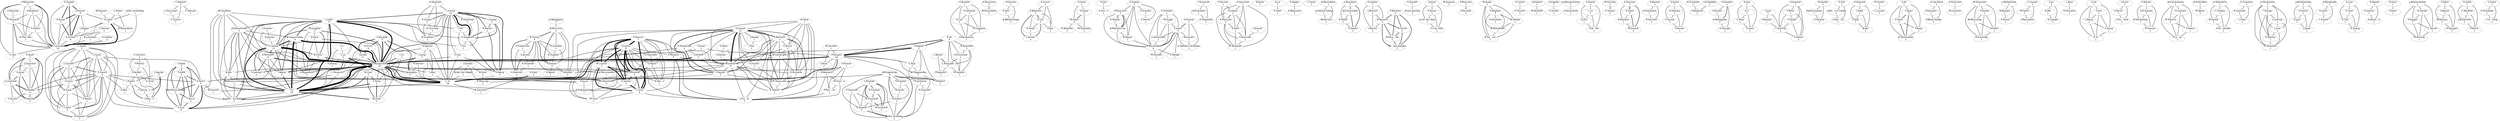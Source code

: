 graph G {
overlap = scalexy;
splines=true;
A_Van_Lamsweerde[shape=ellipse,width=3.0,height=1.2,fixedsize = true, fontname="Helvetica", fontsize=30.0,label="A.Van Lamsweerde
19"];
E_Letier[shape=ellipse,width=3.0,height=1.2,fixedsize = true, fontname="Helvetica", fontsize=30.0,label="E.Letier
9"];
C_Rolland[shape=ellipse,width=3.0,height=1.2,fixedsize = true, fontname="Helvetica", fontsize=30.0,label="C.Rolland
2"];
C_Souveyet[shape=ellipse,width=3.0,height=1.2,fixedsize = true, fontname="Helvetica", fontsize=30.0,label="C.Souveyet
1"];
C_Achour[shape=ellipse,width=3.0,height=1.2,fixedsize = true, fontname="Helvetica", fontsize=30.0,label="C.Achour
1"];
L_Chung[shape=ellipse,width=3.0,height=1.2,fixedsize = true, fontname="Helvetica", fontsize=30.0,label="L.Chung
12"];
J_Mylopoulos[shape=ellipse,width=3.0,height=1.2,fixedsize = true, fontname="Helvetica", fontsize=30.0,label="J.Mylopoulos
35"];
E_Yu[shape=ellipse,width=3.0,height=1.2,fixedsize = true, fontname="Helvetica", fontsize=30.0,label="E.Yu
18"];
L_Liu[shape=ellipse,width=3.0,height=1.2,fixedsize = true, fontname="Helvetica", fontsize=30.0,label="L.Liu
5"];
A_Bonifati[shape=ellipse,width=3.0,height=1.2,fixedsize = true, fontname="Helvetica", fontsize=30.0,label="A.Bonifati
1"];
F_Cattaneo[shape=ellipse,width=3.0,height=1.2,fixedsize = true, fontname="Helvetica", fontsize=30.0,label="F.Cattaneo
1"];
S_Ceri[shape=ellipse,width=3.0,height=1.2,fixedsize = true, fontname="Helvetica", fontsize=30.0,label="S.Ceri
1"];
A_Fuggetta[shape=ellipse,width=3.0,height=1.2,fixedsize = true, fontname="Helvetica", fontsize=30.0,label="A.Fuggetta
1"];
S_Paraboschi[shape=ellipse,width=3.0,height=1.2,fixedsize = true, fontname="Helvetica", fontsize=30.0,label="S.Paraboschi
1"];
P_Giorgini[shape=ellipse,width=3.0,height=1.2,fixedsize = true, fontname="Helvetica", fontsize=30.0,label="P.Giorgini
10"];
R_Sebastiani[shape=ellipse,width=3.0,height=1.2,fixedsize = true, fontname="Helvetica", fontsize=30.0,label="R.Sebastiani
3"];
J_Leite[shape=ellipse,width=3.0,height=1.2,fixedsize = true, fontname="Helvetica", fontsize=30.0,label="J.Leite
9"];
D_Amyot[shape=ellipse,width=3.0,height=1.2,fixedsize = true, fontname="Helvetica", fontsize=30.0,label="D.Amyot
11"];
S_Liao[shape=ellipse,width=3.0,height=1.2,fixedsize = true, fontname="Helvetica", fontsize=30.0,label="S.Liao
1"];
H_Wang[shape=ellipse,width=3.0,height=1.2,fixedsize = true, fontname="Helvetica", fontsize=30.0,label="H.Wang
3"];
G_Neumann[shape=ellipse,width=3.0,height=1.2,fixedsize = true, fontname="Helvetica", fontsize=30.0,label="G.Neumann
2"];
M_Strembeck[shape=ellipse,width=3.0,height=1.2,fixedsize = true, fontname="Helvetica", fontsize=30.0,label="M.Strembeck
2"];
P_Haumer[shape=ellipse,width=3.0,height=1.2,fixedsize = true, fontname="Helvetica", fontsize=30.0,label="P.Haumer
1"];
K_Pohl[shape=ellipse,width=3.0,height=1.2,fixedsize = true, fontname="Helvetica", fontsize=30.0,label="K.Pohl
1"];
K_Weidenhaupt[shape=ellipse,width=3.0,height=1.2,fixedsize = true, fontname="Helvetica", fontsize=30.0,label="K.Weidenhaupt
1"];
M_Garzetti[shape=ellipse,width=3.0,height=1.2,fixedsize = true, fontname="Helvetica", fontsize=30.0,label="M.Garzetti
1"];
S_Rizzi[shape=ellipse,width=3.0,height=1.2,fixedsize = true, fontname="Helvetica", fontsize=30.0,label="S.Rizzi
1"];
S_Bleistein[shape=ellipse,width=3.0,height=1.2,fixedsize = true, fontname="Helvetica", fontsize=30.0,label="S.Bleistein
3"];
K_Cox[shape=ellipse,width=3.0,height=1.2,fixedsize = true, fontname="Helvetica", fontsize=30.0,label="K.Cox
3"];
K_Phalp[shape=ellipse,width=3.0,height=1.2,fixedsize = true, fontname="Helvetica", fontsize=30.0,label="K.Phalp
1"];
J_Verner[shape=ellipse,width=3.0,height=1.2,fixedsize = true, fontname="Helvetica", fontsize=30.0,label="J.Verner
2"];
R_Ali[shape=ellipse,width=3.0,height=1.2,fixedsize = true, fontname="Helvetica", fontsize=30.0,label="R.Ali
4"];
F_Dalpiaz[shape=ellipse,width=3.0,height=1.2,fixedsize = true, fontname="Helvetica", fontsize=30.0,label="F.Dalpiaz
5"];
S_Ghanavati[shape=ellipse,width=3.0,height=1.2,fixedsize = true, fontname="Helvetica", fontsize=30.0,label="S.Ghanavati
2"];
J_Horkoff[shape=ellipse,width=3.0,height=1.2,fixedsize = true, fontname="Helvetica", fontsize=30.0,label="J.Horkoff
5"];
G_Mussbacher[shape=ellipse,width=3.0,height=1.2,fixedsize = true, fontname="Helvetica", fontsize=30.0,label="G.Mussbacher
9"];
L_Peyton[shape=ellipse,width=3.0,height=1.2,fixedsize = true, fontname="Helvetica", fontsize=30.0,label="L.Peyton
3"];
H_Horai[shape=ellipse,width=3.0,height=1.2,fixedsize = true, fontname="Helvetica", fontsize=30.0,label="H.Horai
1"];
H_Kaiya[shape=ellipse,width=3.0,height=1.2,fixedsize = true, fontname="Helvetica", fontsize=30.0,label="H.Kaiya
2"];
M_Saeki[shape=ellipse,width=3.0,height=1.2,fixedsize = true, fontname="Helvetica", fontsize=30.0,label="M.Saeki
4"];
L_Baresi[shape=ellipse,width=3.0,height=1.2,fixedsize = true, fontname="Helvetica", fontsize=30.0,label="L.Baresi
2"];
L_Pasquale[shape=ellipse,width=3.0,height=1.2,fixedsize = true, fontname="Helvetica", fontsize=30.0,label="L.Pasquale
3"];
P_Spoletini[shape=ellipse,width=3.0,height=1.2,fixedsize = true, fontname="Helvetica", fontsize=30.0,label="P.Spoletini
1"];
Y_Yu[shape=ellipse,width=3.0,height=1.2,fixedsize = true, fontname="Helvetica", fontsize=30.0,label="Y.Yu
14"];
L_Penserini[shape=ellipse,width=3.0,height=1.2,fixedsize = true, fontname="Helvetica", fontsize=30.0,label="L.Penserini
1"];
A_Perini[shape=ellipse,width=3.0,height=1.2,fixedsize = true, fontname="Helvetica", fontsize=30.0,label="A.Perini
5"];
A_Susi[shape=ellipse,width=3.0,height=1.2,fixedsize = true, fontname="Helvetica", fontsize=30.0,label="A.Susi
4"];
P_Otto[shape=ellipse,width=3.0,height=1.2,fixedsize = true, fontname="Helvetica", fontsize=30.0,label="P.Otto
1"];
A_Ant___n[shape=ellipse,width=3.0,height=1.2,fixedsize = true, fontname="Helvetica", fontsize=30.0,label="A.Ant...n
1"];
W_Engelsman[shape=ellipse,width=3.0,height=1.2,fixedsize = true, fontname="Helvetica", fontsize=30.0,label="W.Engelsman
4"];
H_Jonkersa[shape=ellipse,width=3.0,height=1.2,fixedsize = true, fontname="Helvetica", fontsize=30.0,label="H.Jonkersa
1"];
D_Quartelc[shape=ellipse,width=3.0,height=1.2,fixedsize = true, fontname="Helvetica", fontsize=30.0,label="D.Quartelc
1"];
M_Van_Sinderen[shape=ellipse,width=3.0,height=1.2,fixedsize = true, fontname="Helvetica", fontsize=30.0,label="M.Van Sinderen
3"];
G_Elahi[shape=ellipse,width=3.0,height=1.2,fixedsize = true, fontname="Helvetica", fontsize=30.0,label="G.Elahi
3"];
N_Zannone[shape=ellipse,width=3.0,height=1.2,fixedsize = true, fontname="Helvetica", fontsize=30.0,label="N.Zannone
1"];
P_Heymans[shape=ellipse,width=3.0,height=1.2,fixedsize = true, fontname="Helvetica", fontsize=30.0,label="P.Heymans
3"];
D_Moody[shape=ellipse,width=3.0,height=1.2,fixedsize = true, fontname="Helvetica", fontsize=30.0,label="D.Moody
2"];
R_Matulevi_ius[shape=ellipse,width=3.0,height=1.2,fixedsize = true, fontname="Helvetica", fontsize=30.0,label="R.Matulevi.ius
3"];
H_Jonkers[shape=ellipse,width=3.0,height=1.2,fixedsize = true, fontname="Helvetica", fontsize=30.0,label="H.Jonkers
2"];
D_Quartel[shape=ellipse,width=3.0,height=1.2,fixedsize = true, fontname="Helvetica", fontsize=30.0,label="D.Quartel
2"];
A_Lapouchnian[shape=ellipse,width=3.0,height=1.2,fixedsize = true, fontname="Helvetica", fontsize=30.0,label="A.Lapouchnian
9"];
J_Kramer[shape=ellipse,width=3.0,height=1.2,fixedsize = true, fontname="Helvetica", fontsize=30.0,label="J.Kramer
4"];
J_Magee[shape=ellipse,width=3.0,height=1.2,fixedsize = true, fontname="Helvetica", fontsize=30.0,label="J.Magee
1"];
S_Uchitel[shape=ellipse,width=3.0,height=1.2,fixedsize = true, fontname="Helvetica", fontsize=30.0,label="S.Uchitel
4"];
C_Damas[shape=ellipse,width=3.0,height=1.2,fixedsize = true, fontname="Helvetica", fontsize=30.0,label="C.Damas
1"];
B_Lambeau[shape=ellipse,width=3.0,height=1.2,fixedsize = true, fontname="Helvetica", fontsize=30.0,label="B.Lambeau
1"];
S_McIlraith[shape=ellipse,width=3.0,height=1.2,fixedsize = true, fontname="Helvetica", fontsize=30.0,label="S.McIlraith
4"];
Y_Wang[shape=ellipse,width=3.0,height=1.2,fixedsize = true, fontname="Helvetica", fontsize=30.0,label="Y.Wang
4"];
T_Ormerod[shape=ellipse,width=3.0,height=1.2,fixedsize = true, fontname="Helvetica", fontsize=30.0,label="T.Ormerod
1"];
J_Richardson[shape=ellipse,width=3.0,height=1.2,fixedsize = true, fontname="Helvetica", fontsize=30.0,label="J.Richardson
1"];
A_Shepherd[shape=ellipse,width=3.0,height=1.2,fixedsize = true, fontname="Helvetica", fontsize=30.0,label="A.Shepherd
1"];
N_Bencomo[shape=ellipse,width=3.0,height=1.2,fixedsize = true, fontname="Helvetica", fontsize=30.0,label="N.Bencomo
3"];
B_Cheng[shape=ellipse,width=3.0,height=1.2,fixedsize = true, fontname="Helvetica", fontsize=30.0,label="B.Cheng
4"];
P_Sawyer[shape=ellipse,width=3.0,height=1.2,fixedsize = true, fontname="Helvetica", fontsize=30.0,label="P.Sawyer
3"];
J_Whittle[shape=ellipse,width=3.0,height=1.2,fixedsize = true, fontname="Helvetica", fontsize=30.0,label="J.Whittle
2"];
H_Goldsby[shape=ellipse,width=3.0,height=1.2,fixedsize = true, fontname="Helvetica", fontsize=30.0,label="H.Goldsby
1"];
D_Hughes[shape=ellipse,width=3.0,height=1.2,fixedsize = true, fontname="Helvetica", fontsize=30.0,label="D.Hughes
1"];
D_Alrajeh[shape=ellipse,width=3.0,height=1.2,fixedsize = true, fontname="Helvetica", fontsize=30.0,label="D.Alrajeh
3"];
A_Russo[shape=ellipse,width=3.0,height=1.2,fixedsize = true, fontname="Helvetica", fontsize=30.0,label="A.Russo
3"];
X_Franch[shape=ellipse,width=3.0,height=1.2,fixedsize = true, fontname="Helvetica", fontsize=30.0,label="X.Franch
6"];
G_Grau[shape=ellipse,width=3.0,height=1.2,fixedsize = true, fontname="Helvetica", fontsize=30.0,label="G.Grau
2"];
N_Maiden[shape=ellipse,width=3.0,height=1.2,fixedsize = true, fontname="Helvetica", fontsize=30.0,label="N.Maiden
4"];
A_Borgida[shape=ellipse,width=3.0,height=1.2,fixedsize = true, fontname="Helvetica", fontsize=30.0,label="A.Borgida
5"];
N_Ernst[shape=ellipse,width=3.0,height=1.2,fixedsize = true, fontname="Helvetica", fontsize=30.0,label="N.Ernst
4"];
I_Jureta[shape=ellipse,width=3.0,height=1.2,fixedsize = true, fontname="Helvetica", fontsize=30.0,label="I.Jureta
4"];
A_Hammad[shape=ellipse,width=3.0,height=1.2,fixedsize = true, fontname="Helvetica", fontsize=30.0,label="A.Hammad
1"];
R_Laleau[shape=ellipse,width=3.0,height=1.2,fixedsize = true, fontname="Helvetica", fontsize=30.0,label="R.Laleau
2"];
A_Matoussi[shape=ellipse,width=3.0,height=1.2,fixedsize = true, fontname="Helvetica", fontsize=30.0,label="A.Matoussi
2"];
D_Petit[shape=ellipse,width=3.0,height=1.2,fixedsize = true, fontname="Helvetica", fontsize=30.0,label="D.Petit
1"];
F_Semmak[shape=ellipse,width=3.0,height=1.2,fixedsize = true, fontname="Helvetica", fontsize=30.0,label="F.Semmak
2"];
B_Tatibouet[shape=ellipse,width=3.0,height=1.2,fixedsize = true, fontname="Helvetica", fontsize=30.0,label="B.Tatibouet
1"];
S_Liaskos[shape=ellipse,width=3.0,height=1.2,fixedsize = true, fontname="Helvetica", fontsize=30.0,label="S.Liaskos
11"];
S_Sohrabi[shape=ellipse,width=3.0,height=1.2,fixedsize = true, fontname="Helvetica", fontsize=30.0,label="S.Sohrabi
2"];
J_Gordijn[shape=ellipse,width=3.0,height=1.2,fixedsize = true, fontname="Helvetica", fontsize=30.0,label="J.Gordijn
2"];
B_Van_Der_Raadt[shape=ellipse,width=3.0,height=1.2,fixedsize = true, fontname="Helvetica", fontsize=30.0,label="B.Van Der Raadt
1"];
B_Gonz___lez_Baixauli[shape=ellipse,width=3.0,height=1.2,fixedsize = true, fontname="Helvetica", fontsize=30.0,label="B.Gonz...lez.Baixauli
2"];
Y_Asnar[shape=ellipse,width=3.0,height=1.2,fixedsize = true, fontname="Helvetica", fontsize=30.0,label="Y.Asnar
1"];
C_Cares[shape=ellipse,width=3.0,height=1.2,fixedsize = true, fontname="Helvetica", fontsize=30.0,label="C.Cares
2"];
C_Ayala[shape=ellipse,width=3.0,height=1.2,fixedsize = true, fontname="Helvetica", fontsize=30.0,label="C.Ayala
1"];
J_Carvallo[shape=ellipse,width=3.0,height=1.2,fixedsize = true, fontname="Helvetica", fontsize=30.0,label="J.Carvallo
2"];
M_Haya[shape=ellipse,width=3.0,height=1.2,fixedsize = true, fontname="Helvetica", fontsize=30.0,label="M.Haya
1"];
E_Mayol[shape=ellipse,width=3.0,height=1.2,fixedsize = true, fontname="Helvetica", fontsize=30.0,label="E.Mayol
1"];
C_Quer[shape=ellipse,width=3.0,height=1.2,fixedsize = true, fontname="Helvetica", fontsize=30.0,label="C.Quer
2"];
G_Salazar[shape=ellipse,width=3.0,height=1.2,fixedsize = true, fontname="Helvetica", fontsize=30.0,label="G.Salazar
1"];
T_Hill[shape=ellipse,width=3.0,height=1.2,fixedsize = true, fontname="Helvetica", fontsize=30.0,label="T.Hill
1"];
S_Supakkul[shape=ellipse,width=3.0,height=1.2,fixedsize = true, fontname="Helvetica", fontsize=30.0,label="S.Supakkul
7"];
T_Tun[shape=ellipse,width=3.0,height=1.2,fixedsize = true, fontname="Helvetica", fontsize=30.0,label="T.Tun
1"];
R_Samavi[shape=ellipse,width=3.0,height=1.2,fixedsize = true, fontname="Helvetica", fontsize=30.0,label="R.Samavi
1"];
T_Topaloglou[shape=ellipse,width=3.0,height=1.2,fixedsize = true, fontname="Helvetica", fontsize=30.0,label="T.Topaloglou
3"];
A_Aurum[shape=ellipse,width=3.0,height=1.2,fixedsize = true, fontname="Helvetica", fontsize=30.0,label="A.Aurum
1"];
P_Ray[shape=ellipse,width=3.0,height=1.2,fixedsize = true, fontname="Helvetica", fontsize=30.0,label="P.Ray
1"];
B_Nixon[shape=ellipse,width=3.0,height=1.2,fixedsize = true, fontname="Helvetica", fontsize=30.0,label="B.Nixon
1"];
P_Massonet[shape=ellipse,width=3.0,height=1.2,fixedsize = true, fontname="Helvetica", fontsize=30.0,label="P.Massonet
3"];
S_Easterbrook[shape=ellipse,width=3.0,height=1.2,fixedsize = true, fontname="Helvetica", fontsize=30.0,label="S.Easterbrook
3"];
C_Ponsard[shape=ellipse,width=3.0,height=1.2,fixedsize = true, fontname="Helvetica", fontsize=30.0,label="C.Ponsard
3"];
H_Van[shape=ellipse,width=3.0,height=1.2,fixedsize = true, fontname="Helvetica", fontsize=30.0,label="H.Van
1"];
E_Nicchiarelli[shape=ellipse,width=3.0,height=1.2,fixedsize = true, fontname="Helvetica", fontsize=30.0,label="E.Nicchiarelli
1"];
R_Lai[shape=ellipse,width=3.0,height=1.2,fixedsize = true, fontname="Helvetica", fontsize=30.0,label="R.Lai
1"];
A_Ullah[shape=ellipse,width=3.0,height=1.2,fixedsize = true, fontname="Helvetica", fontsize=30.0,label="A.Ullah
1"];
G_Regev[shape=ellipse,width=3.0,height=1.2,fixedsize = true, fontname="Helvetica", fontsize=30.0,label="G.Regev
1"];
A_Wegmann[shape=ellipse,width=3.0,height=1.2,fixedsize = true, fontname="Helvetica", fontsize=30.0,label="A.Wegmann
1"];
C_Alves[shape=ellipse,width=3.0,height=1.2,fixedsize = true, fontname="Helvetica", fontsize=30.0,label="C.Alves
1"];
F_Alencar[shape=ellipse,width=3.0,height=1.2,fixedsize = true, fontname="Helvetica", fontsize=30.0,label="F.Alencar
7"];
J_Castro[shape=ellipse,width=3.0,height=1.2,fixedsize = true, fontname="Helvetica", fontsize=30.0,label="J.Castro
8"];
M_Lucena[shape=ellipse,width=3.0,height=1.2,fixedsize = true, fontname="Helvetica", fontsize=30.0,label="M.Lucena
5"];
E_Santos[shape=ellipse,width=3.0,height=1.2,fixedsize = true, fontname="Helvetica", fontsize=30.0,label="E.Santos
5"];
C_Silva[shape=ellipse,width=3.0,height=1.2,fixedsize = true, fontname="Helvetica", fontsize=30.0,label="C.Silva
6"];
M_Silva[shape=ellipse,width=3.0,height=1.2,fixedsize = true, fontname="Helvetica", fontsize=30.0,label="M.Silva
1"];
B_Berenbach[shape=ellipse,width=3.0,height=1.2,fixedsize = true, fontname="Helvetica", fontsize=30.0,label="B.Berenbach
1"];
J_Cleland_Huang[shape=ellipse,width=3.0,height=1.2,fixedsize = true, fontname="Helvetica", fontsize=30.0,label="J.Cleland.Huang
1"];
W_Marrero[shape=ellipse,width=3.0,height=1.2,fixedsize = true, fontname="Helvetica", fontsize=30.0,label="W.Marrero
1"];
L_Braubach[shape=ellipse,width=3.0,height=1.2,fixedsize = true, fontname="Helvetica", fontsize=30.0,label="L.Braubach
2"];
W_Lamersdorf[shape=ellipse,width=3.0,height=1.2,fixedsize = true, fontname="Helvetica", fontsize=30.0,label="W.Lamersdorf
2"];
D_Moldt[shape=ellipse,width=3.0,height=1.2,fixedsize = true, fontname="Helvetica", fontsize=30.0,label="D.Moldt
1"];
A_Pokahr[shape=ellipse,width=3.0,height=1.2,fixedsize = true, fontname="Helvetica", fontsize=30.0,label="A.Pokahr
2"];
R_De_Landtsheer[shape=ellipse,width=3.0,height=1.2,fixedsize = true, fontname="Helvetica", fontsize=30.0,label="R.De Landtsheer
1"];
P_Letelier[shape=ellipse,width=3.0,height=1.2,fixedsize = true, fontname="Helvetica", fontsize=30.0,label="P.Letelier
1"];
J_Mocholi[shape=ellipse,width=3.0,height=1.2,fixedsize = true, fontname="Helvetica", fontsize=30.0,label="J.Mocholi
1"];
E_Navarro[shape=ellipse,width=3.0,height=1.2,fixedsize = true, fontname="Helvetica", fontsize=30.0,label="E.Navarro
3"];
I_Ramos[shape=ellipse,width=3.0,height=1.2,fixedsize = true, fontname="Helvetica", fontsize=30.0,label="I.Ramos
1"];
E_Kavakli[shape=ellipse,width=3.0,height=1.2,fixedsize = true, fontname="Helvetica", fontsize=30.0,label="E.Kavakli
1"];
P_Loucopoulos[shape=ellipse,width=3.0,height=1.2,fixedsize = true, fontname="Helvetica", fontsize=30.0,label="P.Loucopoulos
1"];
J_Almeida[shape=ellipse,width=3.0,height=1.2,fixedsize = true, fontname="Helvetica", fontsize=30.0,label="J.Almeida
3"];
C_Azevedo[shape=ellipse,width=3.0,height=1.2,fixedsize = true, fontname="Helvetica", fontsize=30.0,label="C.Azevedo
1"];
G_Guizzardi[shape=ellipse,width=3.0,height=1.2,fixedsize = true, fontname="Helvetica", fontsize=30.0,label="G.Guizzardi
3"];
J_Aguilar[shape=ellipse,width=3.0,height=1.2,fixedsize = true, fontname="Helvetica", fontsize=30.0,label="J.Aguilar
2"];
J_Trujillo[shape=ellipse,width=3.0,height=1.2,fixedsize = true, fontname="Helvetica", fontsize=30.0,label="J.Trujillo
3"];
I_Garrig___s[shape=ellipse,width=3.0,height=1.2,fixedsize = true, fontname="Helvetica", fontsize=30.0,label="I.Garrig...s
2"];
J_Maz___n[shape=ellipse,width=3.0,height=1.2,fixedsize = true, fontname="Helvetica", fontsize=30.0,label="J.Maz...n
3"];
J_Molderez[shape=ellipse,width=3.0,height=1.2,fixedsize = true, fontname="Helvetica", fontsize=30.0,label="J.Molderez
1"];
A_Rifaut[shape=ellipse,width=3.0,height=1.2,fixedsize = true, fontname="Helvetica", fontsize=30.0,label="A.Rifaut
1"];
H_Tran_Van[shape=ellipse,width=3.0,height=1.2,fixedsize = true, fontname="Helvetica", fontsize=30.0,label="H.Tran Van
1"];
J_Hoorn[shape=ellipse,width=3.0,height=1.2,fixedsize = true, fontname="Helvetica", fontsize=30.0,label="J.Hoorn
1"];
E_Konijn[shape=ellipse,width=3.0,height=1.2,fixedsize = true, fontname="Helvetica", fontsize=30.0,label="E.Konijn
1"];
G_van_der_Veer[shape=ellipse,width=3.0,height=1.2,fixedsize = true, fontname="Helvetica", fontsize=30.0,label="G.van der Veer
1"];
H_van_Vliet[shape=ellipse,width=3.0,height=1.2,fixedsize = true, fontname="Helvetica", fontsize=30.0,label="H.van Vliet
1"];
M_Petit[shape=ellipse,width=3.0,height=1.2,fixedsize = true, fontname="Helvetica", fontsize=30.0,label="M.Petit
1"];
R_Wieringa[shape=ellipse,width=3.0,height=1.2,fixedsize = true, fontname="Helvetica", fontsize=30.0,label="R.Wieringa
2"];
J_Pimentel[shape=ellipse,width=3.0,height=1.2,fixedsize = true, fontname="Helvetica", fontsize=30.0,label="J.Pimentel
5"];
T_Li[shape=ellipse,width=3.0,height=1.2,fixedsize = true, fontname="Helvetica", fontsize=30.0,label="T.Li
1"];
H_Zhang[shape=ellipse,width=3.0,height=1.2,fixedsize = true, fontname="Helvetica", fontsize=30.0,label="H.Zhang
1"];
G_Giachetti[shape=ellipse,width=3.0,height=1.2,fixedsize = true, fontname="Helvetica", fontsize=30.0,label="G.Giachetti
2"];
O_Pastor[shape=ellipse,width=3.0,height=1.2,fixedsize = true, fontname="Helvetica", fontsize=30.0,label="O.Pastor
2"];
B_Mar___n[shape=ellipse,width=3.0,height=1.2,fixedsize = true, fontname="Helvetica", fontsize=30.0,label="B.Mar...n
1"];
M_Aoyama[shape=ellipse,width=3.0,height=1.2,fixedsize = true, fontname="Helvetica", fontsize=30.0,label="M.Aoyama
1"];
M_Jungblut[shape=ellipse,width=3.0,height=1.2,fixedsize = true, fontname="Helvetica", fontsize=30.0,label="M.Jungblut
2"];
S_Khan[shape=ellipse,width=3.0,height=1.2,fixedsize = true, fontname="Helvetica", fontsize=30.0,label="S.Khan
1"];
M_Litoiu[shape=ellipse,width=3.0,height=1.2,fixedsize = true, fontname="Helvetica", fontsize=30.0,label="M.Litoiu
2"];
V_Rogozhkin[shape=ellipse,width=3.0,height=1.2,fixedsize = true, fontname="Helvetica", fontsize=30.0,label="V.Rogozhkin
1"];
P_Bresciani[shape=ellipse,width=3.0,height=1.2,fixedsize = true, fontname="Helvetica", fontsize=30.0,label="P.Bresciani
2"];
P_Donzelli[shape=ellipse,width=3.0,height=1.2,fixedsize = true, fontname="Helvetica", fontsize=30.0,label="P.Donzelli
2"];
B_Chen[shape=ellipse,width=3.0,height=1.2,fixedsize = true, fontname="Helvetica", fontsize=30.0,label="B.Chen
2"];
X_Peng[shape=ellipse,width=3.0,height=1.2,fixedsize = true, fontname="Helvetica", fontsize=30.0,label="X.Peng
3"];
W_Zhao[shape=ellipse,width=3.0,height=1.2,fixedsize = true, fontname="Helvetica", fontsize=30.0,label="W.Zhao
3"];
A_Moreira[shape=ellipse,width=3.0,height=1.2,fixedsize = true, fontname="Helvetica", fontsize=30.0,label="A.Moreira
2"];
J_Ara___jo[shape=ellipse,width=3.0,height=1.2,fixedsize = true, fontname="Helvetica", fontsize=30.0,label="J.Ara...jo
3"];
W_Heaven[shape=ellipse,width=3.0,height=1.2,fixedsize = true, fontname="Helvetica", fontsize=30.0,label="W.Heaven
1"];
F_Montero[shape=ellipse,width=3.0,height=1.2,fixedsize = true, fontname="Helvetica", fontsize=30.0,label="F.Montero
2"];
M_Teruel[shape=ellipse,width=3.0,height=1.2,fixedsize = true, fontname="Helvetica", fontsize=30.0,label="M.Teruel
2"];
P_Gonz___lez[shape=ellipse,width=3.0,height=1.2,fixedsize = true, fontname="Helvetica", fontsize=30.0,label="P.Gonz...lez
2"];
V_L___pez_Jaquero[shape=ellipse,width=3.0,height=1.2,fixedsize = true, fontname="Helvetica", fontsize=30.0,label="V.L...pez.Jaquero
2"];
E_Bagheri[shape=ellipse,width=3.0,height=1.2,fixedsize = true, fontname="Helvetica", fontsize=30.0,label="E.Bagheri
2"];
A_Ghorbani[shape=ellipse,width=3.0,height=1.2,fixedsize = true, fontname="Helvetica", fontsize=30.0,label="A.Ghorbani
1"];
A_Castro[shape=ellipse,width=3.0,height=1.2,fixedsize = true, fontname="Helvetica", fontsize=30.0,label="A.Castro
1"];
E_Oliveira[shape=ellipse,width=3.0,height=1.2,fixedsize = true, fontname="Helvetica", fontsize=30.0,label="E.Oliveira
1"];
M_Shibaoka[shape=ellipse,width=3.0,height=1.2,fixedsize = true, fontname="Helvetica", fontsize=30.0,label="M.Shibaoka
1"];
B_Nuseibeh[shape=ellipse,width=3.0,height=1.2,fixedsize = true, fontname="Helvetica", fontsize=30.0,label="B.Nuseibeh
1"];
I_Omoronyia[shape=ellipse,width=3.0,height=1.2,fixedsize = true, fontname="Helvetica", fontsize=30.0,label="I.Omoronyia
1"];
M_Salehie[shape=ellipse,width=3.0,height=1.2,fixedsize = true, fontname="Helvetica", fontsize=30.0,label="M.Salehie
1"];
E_Dubois[shape=ellipse,width=3.0,height=1.2,fixedsize = true, fontname="Helvetica", fontsize=30.0,label="E.Dubois
2"];
N_Mayer[shape=ellipse,width=3.0,height=1.2,fixedsize = true, fontname="Helvetica", fontsize=30.0,label="N.Mayer
1"];
H_Mouratidis[shape=ellipse,width=3.0,height=1.2,fixedsize = true, fontname="Helvetica", fontsize=30.0,label="H.Mouratidis
4"];
D_Barone[shape=ellipse,width=3.0,height=1.2,fixedsize = true, fontname="Helvetica", fontsize=30.0,label="D.Barone
1"];
L_Jiang[shape=ellipse,width=3.0,height=1.2,fixedsize = true, fontname="Helvetica", fontsize=30.0,label="L.Jiang
3"];
J_Won[shape=ellipse,width=3.0,height=1.2,fixedsize = true, fontname="Helvetica", fontsize=30.0,label="J.Won
1"];
J_Khallouf[shape=ellipse,width=3.0,height=1.2,fixedsize = true, fontname="Helvetica", fontsize=30.0,label="J.Khallouf
1"];
M_Winikoff[shape=ellipse,width=3.0,height=1.2,fixedsize = true, fontname="Helvetica", fontsize=30.0,label="M.Winikoff
1"];
J_Krogstie[shape=ellipse,width=3.0,height=1.2,fixedsize = true, fontname="Helvetica", fontsize=30.0,label="J.Krogstie
1"];
G_Sindre[shape=ellipse,width=3.0,height=1.2,fixedsize = true, fontname="Helvetica", fontsize=30.0,label="G.Sindre
1"];
S_Gritzalis[shape=ellipse,width=3.0,height=1.2,fixedsize = true, fontname="Helvetica", fontsize=30.0,label="S.Gritzalis
1"];
M_Huget[shape=ellipse,width=3.0,height=1.2,fixedsize = true, fontname="Helvetica", fontsize=30.0,label="M.Huget
1"];
S_Islam[shape=ellipse,width=3.0,height=1.2,fixedsize = true, fontname="Helvetica", fontsize=30.0,label="S.Islam
5"];
C_Kalloniatis[shape=ellipse,width=3.0,height=1.2,fixedsize = true, fontname="Helvetica", fontsize=30.0,label="C.Kalloniatis
1"];
D_Abeywickrama[shape=ellipse,width=3.0,height=1.2,fixedsize = true, fontname="Helvetica", fontsize=30.0,label="D.Abeywickrama
1"];
F_Zambonelli[shape=ellipse,width=3.0,height=1.2,fixedsize = true, fontname="Helvetica", fontsize=30.0,label="F.Zambonelli
1"];
F_Gervais[shape=ellipse,width=3.0,height=1.2,fixedsize = true, fontname="Helvetica", fontsize=30.0,label="F.Gervais
1"];
M_Asadi[shape=ellipse,width=3.0,height=1.2,fixedsize = true, fontname="Helvetica", fontsize=30.0,label="M.Asadi
1"];
M_Hatala[shape=ellipse,width=3.0,height=1.2,fixedsize = true, fontname="Helvetica", fontsize=30.0,label="M.Hatala
1"];
B_Mohabbati[shape=ellipse,width=3.0,height=1.2,fixedsize = true, fontname="Helvetica", fontsize=30.0,label="B.Mohabbati
1"];
D_Ga___evi_[shape=ellipse,width=3.0,height=1.2,fixedsize = true, fontname="Helvetica", fontsize=30.0,label="D.Ga...evi.
1"];
H_Kienle[shape=ellipse,width=3.0,height=1.2,fixedsize = true, fontname="Helvetica", fontsize=30.0,label="H.Kienle
1"];
L_Lin[shape=ellipse,width=3.0,height=1.2,fixedsize = true, fontname="Helvetica", fontsize=30.0,label="L.Lin
1"];
Q_Zhu[shape=ellipse,width=3.0,height=1.2,fixedsize = true, fontname="Helvetica", fontsize=30.0,label="Q.Zhu
1"];
H_M___ller[shape=ellipse,width=3.0,height=1.2,fixedsize = true, fontname="Helvetica", fontsize=30.0,label="H.M...ller
1"];
D_Bush[shape=ellipse,width=3.0,height=1.2,fixedsize = true, fontname="Helvetica", fontsize=30.0,label="D.Bush
2"];
S_Jones[shape=ellipse,width=3.0,height=1.2,fixedsize = true, fontname="Helvetica", fontsize=30.0,label="S.Jones
2"];
J_Lockerbie[shape=ellipse,width=3.0,height=1.2,fixedsize = true, fontname="Helvetica", fontsize=30.0,label="J.Lockerbie
3"];
D_Randall[shape=ellipse,width=3.0,height=1.2,fixedsize = true, fontname="Helvetica", fontsize=30.0,label="D.Randall
2"];
J_Kealey[shape=ellipse,width=3.0,height=1.2,fixedsize = true, fontname="Helvetica", fontsize=30.0,label="J.Kealey
1"];
J_Roy[shape=ellipse,width=3.0,height=1.2,fixedsize = true, fontname="Helvetica", fontsize=30.0,label="J.Roy
1"];
M_Hinchey[shape=ellipse,width=3.0,height=1.2,fixedsize = true, fontname="Helvetica", fontsize=30.0,label="M.Hinchey
2"];
E_Vassev[shape=ellipse,width=3.0,height=1.2,fixedsize = true, fontname="Helvetica", fontsize=30.0,label="E.Vassev
2"];
K_Decreus[shape=ellipse,width=3.0,height=1.2,fixedsize = true, fontname="Helvetica", fontsize=30.0,label="K.Decreus
3"];
G_Poels[shape=ellipse,width=3.0,height=1.2,fixedsize = true, fontname="Helvetica", fontsize=30.0,label="G.Poels
3"];
B_Roelens[shape=ellipse,width=3.0,height=1.2,fixedsize = true, fontname="Helvetica", fontsize=30.0,label="B.Roelens
1"];
M_Snoeck[shape=ellipse,width=3.0,height=1.2,fixedsize = true, fontname="Helvetica", fontsize=30.0,label="M.Snoeck
2"];
J_Aranda[shape=ellipse,width=3.0,height=1.2,fixedsize = true, fontname="Helvetica", fontsize=30.0,label="J.Aranda
1"];
R_Jalman[shape=ellipse,width=3.0,height=1.2,fixedsize = true, fontname="Helvetica", fontsize=30.0,label="R.Jalman
1"];
E_Grandry[shape=ellipse,width=3.0,height=1.2,fixedsize = true, fontname="Helvetica", fontsize=30.0,label="E.Grandry
1"];
S_Ramel[shape=ellipse,width=3.0,height=1.2,fixedsize = true, fontname="Helvetica", fontsize=30.0,label="S.Ramel
1"];
A_Cailliau[shape=ellipse,width=3.0,height=1.2,fixedsize = true, fontname="Helvetica", fontsize=30.0,label="A.Cailliau
2"];
M_Alhaj[shape=ellipse,width=3.0,height=1.2,fixedsize = true, fontname="Helvetica", fontsize=30.0,label="M.Alhaj
1"];
S_Behnam[shape=ellipse,width=3.0,height=1.2,fixedsize = true, fontname="Helvetica", fontsize=30.0,label="S.Behnam
3"];
E_Braun[shape=ellipse,width=3.0,height=1.2,fixedsize = true, fontname="Helvetica", fontsize=30.0,label="E.Braun
1"];
N_Cartwright[shape=ellipse,width=3.0,height=1.2,fixedsize = true, fontname="Helvetica", fontsize=30.0,label="N.Cartwright
1"];
G_Richards[shape=ellipse,width=3.0,height=1.2,fixedsize = true, fontname="Helvetica", fontsize=30.0,label="G.Richards
1"];
A_Shamsaei[shape=ellipse,width=3.0,height=1.2,fixedsize = true, fontname="Helvetica", fontsize=30.0,label="A.Shamsaei
2"];
R_Tawhid[shape=ellipse,width=3.0,height=1.2,fixedsize = true, fontname="Helvetica", fontsize=30.0,label="R.Tawhid
1"];
A_Jensen[shape=ellipse,width=3.0,height=1.2,fixedsize = true, fontname="Helvetica", fontsize=30.0,label="A.Jensen
2"];
D_Knoester[shape=ellipse,width=3.0,height=1.2,fixedsize = true, fontname="Helvetica", fontsize=30.0,label="D.Knoester
1"];
A_Ramirez[shape=ellipse,width=3.0,height=1.2,fixedsize = true, fontname="Helvetica", fontsize=30.0,label="A.Ramirez
2"];
K_Boness[shape=ellipse,width=3.0,height=1.2,fixedsize = true, fontname="Helvetica", fontsize=30.0,label="K.Boness
1"];
A_Finkelstein[shape=ellipse,width=3.0,height=1.2,fixedsize = true, fontname="Helvetica", fontsize=30.0,label="A.Finkelstein
1"];
R_Harrison[shape=ellipse,width=3.0,height=1.2,fixedsize = true, fontname="Helvetica", fontsize=30.0,label="R.Harrison
1"];
S_Dutta[shape=ellipse,width=3.0,height=1.2,fixedsize = true, fontname="Helvetica", fontsize=30.0,label="S.Dutta
1"];
K_Fantazy[shape=ellipse,width=3.0,height=1.2,fixedsize = true, fontname="Helvetica", fontsize=30.0,label="K.Fantazy
1"];
U_Kumar[shape=ellipse,width=3.0,height=1.2,fixedsize = true, fontname="Helvetica", fontsize=30.0,label="U.Kumar
1"];
V_Kumar[shape=ellipse,width=3.0,height=1.2,fixedsize = true, fontname="Helvetica", fontsize=30.0,label="V.Kumar
1"];
H_Al_Subaie[shape=ellipse,width=3.0,height=1.2,fixedsize = true, fontname="Helvetica", fontsize=30.0,label="H.Al.Subaie
1"];
T_Maibaum[shape=ellipse,width=3.0,height=1.2,fixedsize = true, fontname="Helvetica", fontsize=30.0,label="T.Maibaum
2"];
S_Honiden[shape=ellipse,width=3.0,height=1.2,fixedsize = true, fontname="Helvetica", fontsize=30.0,label="S.Honiden
2"];
T_Karube[shape=ellipse,width=3.0,height=1.2,fixedsize = true, fontname="Helvetica", fontsize=30.0,label="T.Karube
1"];
H_Nakagawa[shape=ellipse,width=3.0,height=1.2,fixedsize = true, fontname="Helvetica", fontsize=30.0,label="H.Nakagawa
2"];
R_Gay[shape=ellipse,width=3.0,height=1.2,fixedsize = true, fontname="Helvetica", fontsize=30.0,label="R.Gay
1"];
D_Li[shape=ellipse,width=3.0,height=1.2,fixedsize = true, fontname="Helvetica", fontsize=30.0,label="D.Li
1"];
C_Miao[shape=ellipse,width=3.0,height=1.2,fixedsize = true, fontname="Helvetica", fontsize=30.0,label="C.Miao
1"];
Z_Shen[shape=ellipse,width=3.0,height=1.2,fixedsize = true, fontname="Helvetica", fontsize=30.0,label="Z.Shen
1"];
T_Juan[shape=ellipse,width=3.0,height=1.2,fixedsize = true, fontname="Helvetica", fontsize=30.0,label="T.Juan
1"];
I_Rahwan[shape=ellipse,width=3.0,height=1.2,fixedsize = true, fontname="Helvetica", fontsize=30.0,label="I.Rahwan
1"];
L_Sterling[shape=ellipse,width=3.0,height=1.2,fixedsize = true, fontname="Helvetica", fontsize=30.0,label="L.Sterling
2"];
E_Weippl[shape=ellipse,width=3.0,height=1.2,fixedsize = true, fontname="Helvetica", fontsize=30.0,label="E.Weippl
1"];
A_Belaggoun[shape=ellipse,width=3.0,height=1.2,fixedsize = true, fontname="Helvetica", fontsize=30.0,label="A.Belaggoun
1"];
L_Duboc[shape=ellipse,width=3.0,height=1.2,fixedsize = true, fontname="Helvetica", fontsize=30.0,label="L.Duboc
1"];
D_Rosenblum[shape=ellipse,width=3.0,height=1.2,fixedsize = true, fontname="Helvetica", fontsize=30.0,label="D.Rosenblum
1"];
L_Fu[shape=ellipse,width=3.0,height=1.2,fixedsize = true, fontname="Helvetica", fontsize=30.0,label="L.Fu
1"];
E_Cardoso[shape=ellipse,width=3.0,height=1.2,fixedsize = true, fontname="Helvetica", fontsize=30.0,label="E.Cardoso
2"];
R_Guizzardi[shape=ellipse,width=3.0,height=1.2,fixedsize = true, fontname="Helvetica", fontsize=30.0,label="R.Guizzardi
2"];
M_Henkel[shape=ellipse,width=3.0,height=1.2,fixedsize = true, fontname="Helvetica", fontsize=30.0,label="M.Henkel
1"];
P_Johannesson[shape=ellipse,width=3.0,height=1.2,fixedsize = true, fontname="Helvetica", fontsize=30.0,label="P.Johannesson
1"];
E_Perjons[shape=ellipse,width=3.0,height=1.2,fixedsize = true, fontname="Helvetica", fontsize=30.0,label="E.Perjons
1"];
R_Fisk[shape=ellipse,width=3.0,height=1.2,fixedsize = true, fontname="Helvetica", fontsize=30.0,label="R.Fisk
1"];
J_Falc___o_e_Cunha[shape=ellipse,width=3.0,height=1.2,fixedsize = true, fontname="Helvetica", fontsize=30.0,label="J.Falc...o e Cunha
1"];
L_Patr___cio[shape=ellipse,width=3.0,height=1.2,fixedsize = true, fontname="Helvetica", fontsize=30.0,label="L.Patr...cio
1"];
C_Ncube[shape=ellipse,width=3.0,height=1.2,fixedsize = true, fontname="Helvetica", fontsize=30.0,label="C.Ncube
1"];
K_Attwood[shape=ellipse,width=3.0,height=1.2,fixedsize = true, fontname="Helvetica", fontsize=30.0,label="K.Attwood
1"];
I_Habli[shape=ellipse,width=3.0,height=1.2,fixedsize = true, fontname="Helvetica", fontsize=30.0,label="I.Habli
1"];
T_Kelly[shape=ellipse,width=3.0,height=1.2,fixedsize = true, fontname="Helvetica", fontsize=30.0,label="T.Kelly
1"];
W_Wu[shape=ellipse,width=3.0,height=1.2,fixedsize = true, fontname="Helvetica", fontsize=30.0,label="W.Wu
1"];
N_Niu[shape=ellipse,width=3.0,height=1.2,fixedsize = true, fontname="Helvetica", fontsize=30.0,label="N.Niu
2"];
S_Abraham[shape=ellipse,width=3.0,height=1.2,fixedsize = true, fontname="Helvetica", fontsize=30.0,label="S.Abraham
1"];
K_Cooper[shape=ellipse,width=3.0,height=1.2,fixedsize = true, fontname="Helvetica", fontsize=30.0,label="K.Cooper
2"];
S_Courtney[shape=ellipse,width=3.0,height=1.2,fixedsize = true, fontname="Helvetica", fontsize=30.0,label="S.Courtney
1"];
R_Unnithan[shape=ellipse,width=3.0,height=1.2,fixedsize = true, fontname="Helvetica", fontsize=30.0,label="R.Unnithan
1"];
R_Choren[shape=ellipse,width=3.0,height=1.2,fixedsize = true, fontname="Helvetica", fontsize=30.0,label="R.Choren
1"];
C_Lucena[shape=ellipse,width=3.0,height=1.2,fixedsize = true, fontname="Helvetica", fontsize=30.0,label="C.Lucena
1"];
O_Alam[shape=ellipse,width=3.0,height=1.2,fixedsize = true, fontname="Helvetica", fontsize=30.0,label="O.Alam
1"];
J_Kienzle[shape=ellipse,width=3.0,height=1.2,fixedsize = true, fontname="Helvetica", fontsize=30.0,label="J.Kienzle
1"];
S_Ali[shape=ellipse,width=3.0,height=1.2,fixedsize = true, fontname="Helvetica", fontsize=30.0,label="S.Ali
1"];
S_Basu[shape=ellipse,width=3.0,height=1.2,fixedsize = true, fontname="Helvetica", fontsize=30.0,label="S.Basu
2"];
Z_Oster[shape=ellipse,width=3.0,height=1.2,fixedsize = true, fontname="Helvetica", fontsize=30.0,label="Z.Oster
2"];
P_Roop[shape=ellipse,width=3.0,height=1.2,fixedsize = true, fontname="Helvetica", fontsize=30.0,label="P.Roop
1"];
G_Santhanam[shape=ellipse,width=3.0,height=1.2,fixedsize = true, fontname="Helvetica", fontsize=30.0,label="G.Santhanam
2"];
S_Howard[shape=ellipse,width=3.0,height=1.2,fixedsize = true, fontname="Helvetica", fontsize=30.0,label="S.Howard
1"];
T_Miller[shape=ellipse,width=3.0,height=1.2,fixedsize = true, fontname="Helvetica", fontsize=30.0,label="T.Miller
1"];
S_Pedell[shape=ellipse,width=3.0,height=1.2,fixedsize = true, fontname="Helvetica", fontsize=30.0,label="S.Pedell
1"];
F_Vetere[shape=ellipse,width=3.0,height=1.2,fixedsize = true, fontname="Helvetica", fontsize=30.0,label="F.Vetere
1"];
A_Ohsuga[shape=ellipse,width=3.0,height=1.2,fixedsize = true, fontname="Helvetica", fontsize=30.0,label="A.Ohsuga
1"];
K_Welsh[shape=ellipse,width=3.0,height=1.2,fixedsize = true, fontname="Helvetica", fontsize=30.0,label="K.Welsh
1"];
S_Lee_Klenz[shape=ellipse,width=3.0,height=1.2,fixedsize = true, fontname="Helvetica", fontsize=30.0,label="S.Lee.Klenz
1"];
P_Sampaio[shape=ellipse,width=3.0,height=1.2,fixedsize = true, fontname="Helvetica", fontsize=30.0,label="P.Sampaio
1"];
T_Wood_Harper[shape=ellipse,width=3.0,height=1.2,fixedsize = true, fontname="Helvetica", fontsize=30.0,label="T.Wood.Harper
1"];
S_Houmb[shape=ellipse,width=3.0,height=1.2,fixedsize = true, fontname="Helvetica", fontsize=30.0,label="S.Houmb
2"];
M_Joarder[shape=ellipse,width=3.0,height=1.2,fixedsize = true, fontname="Helvetica", fontsize=30.0,label="M.Joarder
1"];
D_Mendez_Fernandez[shape=ellipse,width=3.0,height=1.2,fixedsize = true, fontname="Helvetica", fontsize=30.0,label="D.Mendez.Fernandez
1"];
C_Salinesi[shape=ellipse,width=3.0,height=1.2,fixedsize = true, fontname="Helvetica", fontsize=30.0,label="C.Salinesi
1"];
W_Candillon[shape=ellipse,width=3.0,height=1.2,fixedsize = true, fontname="Helvetica", fontsize=30.0,label="W.Candillon
1"];
G_Vanwormhoudt[shape=ellipse,width=3.0,height=1.2,fixedsize = true, fontname="Helvetica", fontsize=30.0,label="G.Vanwormhoudt
1"];
R_Darimont[shape=ellipse,width=3.0,height=1.2,fixedsize = true, fontname="Helvetica", fontsize=30.0,label="R.Darimont
1"];
M_Lemoine[shape=ellipse,width=3.0,height=1.2,fixedsize = true, fontname="Helvetica", fontsize=30.0,label="M.Lemoine
1"];
M_Gesmann[shape=ellipse,width=3.0,height=1.2,fixedsize = true, fontname="Helvetica", fontsize=30.0,label="M.Gesmann
1"];
T_Harder[shape=ellipse,width=3.0,height=1.2,fixedsize = true, fontname="Helvetica", fontsize=30.0,label="T.Harder
1"];
B_Mitschang[shape=ellipse,width=3.0,height=1.2,fixedsize = true, fontname="Helvetica", fontsize=30.0,label="B.Mitschang
1"];
N_Ritter[shape=ellipse,width=3.0,height=1.2,fixedsize = true, fontname="Helvetica", fontsize=30.0,label="N.Ritter
1"];
H_Schoning[shape=ellipse,width=3.0,height=1.2,fixedsize = true, fontname="Helvetica", fontsize=30.0,label="H.Schoning
1"];
A_Mat___[shape=ellipse,width=3.0,height=1.2,fixedsize = true, fontname="Helvetica", fontsize=30.0,label="A.Mat...
1"];
V_Souza[shape=ellipse,width=3.0,height=1.2,fixedsize = true, fontname="Helvetica", fontsize=30.0,label="V.Souza
2"];
K_Angelopoulos[shape=ellipse,width=3.0,height=1.2,fixedsize = true, fontname="Helvetica", fontsize=30.0,label="K.Angelopoulos
1"];
L_Bellatreche[shape=ellipse,width=3.0,height=1.2,fixedsize = true, fontname="Helvetica", fontsize=30.0,label="L.Bellatreche
1"];
N_Berkani[shape=ellipse,width=3.0,height=1.2,fixedsize = true, fontname="Helvetica", fontsize=30.0,label="N.Berkani
1"];
S_Khouri[shape=ellipse,width=3.0,height=1.2,fixedsize = true, fontname="Helvetica", fontsize=30.0,label="S.Khouri
1"];
I_Hadar[shape=ellipse,width=3.0,height=1.2,fixedsize = true, fontname="Helvetica", fontsize=30.0,label="I.Hadar
2"];
T_Kuflik[shape=ellipse,width=3.0,height=1.2,fixedsize = true, fontname="Helvetica", fontsize=30.0,label="T.Kuflik
2"];
I_Reinhartz_Berger[shape=ellipse,width=3.0,height=1.2,fixedsize = true, fontname="Helvetica", fontsize=30.0,label="I.Reinhartz.Berger
2"];
F_Ricca[shape=ellipse,width=3.0,height=1.2,fixedsize = true, fontname="Helvetica", fontsize=30.0,label="F.Ricca
2"];
V_Amaral[shape=ellipse,width=3.0,height=1.2,fixedsize = true, fontname="Helvetica", fontsize=30.0,label="V.Amaral
1"];
R_Monteiro[shape=ellipse,width=3.0,height=1.2,fixedsize = true, fontname="Helvetica", fontsize=30.0,label="R.Monteiro
1"];
M_Goul___o[shape=ellipse,width=3.0,height=1.2,fixedsize = true, fontname="Helvetica", fontsize=30.0,label="M.Goul...o
1"];
P_Patr___cio[shape=ellipse,width=3.0,height=1.2,fixedsize = true, fontname="Helvetica", fontsize=30.0,label="P.Patr...cio
1"];
E_Paja[shape=ellipse,width=3.0,height=1.2,fixedsize = true, fontname="Helvetica", fontsize=30.0,label="E.Paja
1"];
M_Poggianella[shape=ellipse,width=3.0,height=1.2,fixedsize = true, fontname="Helvetica", fontsize=30.0,label="M.Poggianella
1"];
P_Roberti[shape=ellipse,width=3.0,height=1.2,fixedsize = true, fontname="Helvetica", fontsize=30.0,label="P.Roberti
1"];
C_Cauvet[shape=ellipse,width=3.0,height=1.2,fixedsize = true, fontname="Helvetica", fontsize=30.0,label="C.Cauvet
1"];
M_Fakhri[shape=ellipse,width=3.0,height=1.2,fixedsize = true, fontname="Helvetica", fontsize=30.0,label="M.Fakhri
1"];
P_Ramadour[shape=ellipse,width=3.0,height=1.2,fixedsize = true, fontname="Helvetica", fontsize=30.0,label="P.Ramadour
1"];
Z_Jin[shape=ellipse,width=3.0,height=1.2,fixedsize = true, fontname="Helvetica", fontsize=30.0,label="Z.Jin
1"];
B_Wei[shape=ellipse,width=3.0,height=1.2,fixedsize = true, fontname="Helvetica", fontsize=30.0,label="B.Wei
1"];
D_Zowghi[shape=ellipse,width=3.0,height=1.2,fixedsize = true, fontname="Helvetica", fontsize=30.0,label="D.Zowghi
1"];
L_Huang[shape=ellipse,width=3.0,height=1.2,fixedsize = true, fontname="Helvetica", fontsize=30.0,label="L.Huang
2"];
R_Mehta[shape=ellipse,width=3.0,height=1.2,fixedsize = true, fontname="Helvetica", fontsize=30.0,label="R.Mehta
2"];
J_Pardillo[shape=ellipse,width=3.0,height=1.2,fixedsize = true, fontname="Helvetica", fontsize=30.0,label="J.Pardillo
2"];
L_Bass[shape=ellipse,width=3.0,height=1.2,fixedsize = true, fontname="Helvetica", fontsize=30.0,label="L.Bass
1"];
P_Clements[shape=ellipse,width=3.0,height=1.2,fixedsize = true, fontname="Helvetica", fontsize=30.0,label="P.Clements
1"];
K_He[shape=ellipse,width=3.0,height=1.2,fixedsize = true, fontname="Helvetica", fontsize=30.0,label="K.He
1"];
Z_Sun[shape=ellipse,width=3.0,height=1.2,fixedsize = true, fontname="Helvetica", fontsize=30.0,label="Z.Sun
1"];
J_Wang[shape=ellipse,width=3.0,height=1.2,fixedsize = true, fontname="Helvetica", fontsize=30.0,label="J.Wang
1"];
S_Xiang[shape=ellipse,width=3.0,height=1.2,fixedsize = true, fontname="Helvetica", fontsize=30.0,label="S.Xiang
1"];
D_Yu[shape=ellipse,width=3.0,height=1.2,fixedsize = true, fontname="Helvetica", fontsize=30.0,label="D.Yu
1"];
V_Emin[shape=ellipse,width=3.0,height=1.2,fixedsize = true, fontname="Helvetica", fontsize=30.0,label="V.Emin
1"];
J_Pernin[shape=ellipse,width=3.0,height=1.2,fixedsize = true, fontname="Helvetica", fontsize=30.0,label="J.Pernin
1"];
V_Gu___raud[shape=ellipse,width=3.0,height=1.2,fixedsize = true, fontname="Helvetica", fontsize=30.0,label="V.Gu...raud
1"];
H_Franken[shape=ellipse,width=3.0,height=1.2,fixedsize = true, fontname="Helvetica", fontsize=30.0,label="H.Franken
1"];
M_Iacob[shape=ellipse,width=3.0,height=1.2,fixedsize = true, fontname="Helvetica", fontsize=30.0,label="M.Iacob
1"];
A_Forster[shape=ellipse,width=3.0,height=1.2,fixedsize = true, fontname="Helvetica", fontsize=30.0,label="A.Forster
1"];
S_Bohner[shape=ellipse,width=3.0,height=1.2,fixedsize = true, fontname="Helvetica", fontsize=30.0,label="S.Bohner
1"];
S_El_Kassas[shape=ellipse,width=3.0,height=1.2,fixedsize = true, fontname="Helvetica", fontsize=30.0,label="S.El.Kassas
1"];
M_Eltoweissy[shape=ellipse,width=3.0,height=1.2,fixedsize = true, fontname="Helvetica", fontsize=30.0,label="M.Eltoweissy
1"];
R_Hassan[shape=ellipse,width=3.0,height=1.2,fixedsize = true, fontname="Helvetica", fontsize=30.0,label="R.Hassan
1"];
M_Cambronero[shape=ellipse,width=3.0,height=1.2,fixedsize = true, fontname="Helvetica", fontsize=30.0,label="M.Cambronero
1"];
F_Cuartero[shape=ellipse,width=3.0,height=1.2,fixedsize = true, fontname="Helvetica", fontsize=30.0,label="F.Cuartero
1"];
M_Tobarra[shape=ellipse,width=3.0,height=1.2,fixedsize = true, fontname="Helvetica", fontsize=30.0,label="M.Tobarra
1"];
V_Valero[shape=ellipse,width=3.0,height=1.2,fixedsize = true, fontname="Helvetica", fontsize=30.0,label="V.Valero
1"];
G_D___az[shape=ellipse,width=3.0,height=1.2,fixedsize = true, fontname="Helvetica", fontsize=30.0,label="G.D...az
1"];
E_Oladimeji[shape=ellipse,width=3.0,height=1.2,fixedsize = true, fontname="Helvetica", fontsize=30.0,label="E.Oladimeji
1"];
J_Brunet[shape=ellipse,width=3.0,height=1.2,fixedsize = true, fontname="Helvetica", fontsize=30.0,label="J.Brunet
1"];
B_Esfandiari[shape=ellipse,width=3.0,height=1.2,fixedsize = true, fontname="Helvetica", fontsize=30.0,label="B.Esfandiari
1"];
M_Weiss[shape=ellipse,width=3.0,height=1.2,fixedsize = true, fontname="Helvetica", fontsize=30.0,label="M.Weiss
1"];
A_Alebrahim[shape=ellipse,width=3.0,height=1.2,fixedsize = true, fontname="Helvetica", fontsize=30.0,label="A.Alebrahim
1"];
C_Choppy[shape=ellipse,width=3.0,height=1.2,fixedsize = true, fontname="Helvetica", fontsize=30.0,label="C.Choppy
1"];
M_Heisel[shape=ellipse,width=3.0,height=1.2,fixedsize = true, fontname="Helvetica", fontsize=30.0,label="M.Heisel
1"];
S_Fa___bender[shape=ellipse,width=3.0,height=1.2,fixedsize = true, fontname="Helvetica", fontsize=30.0,label="S.Fa...bender
1"];
E_Chioasca[shape=ellipse,width=3.0,height=1.2,fixedsize = true, fontname="Helvetica", fontsize=30.0,label="E.Chioasca
1"];
K_Letsholo[shape=ellipse,width=3.0,height=1.2,fixedsize = true, fontname="Helvetica", fontsize=30.0,label="K.Letsholo
1"];
L_Zhao[shape=ellipse,width=3.0,height=1.2,fixedsize = true, fontname="Helvetica", fontsize=30.0,label="L.Zhao
1"];
E_Fredericks[shape=ellipse,width=3.0,height=1.2,fixedsize = true, fontname="Helvetica", fontsize=30.0,label="E.Fredericks
1"];
J_Engmann[shape=ellipse,width=3.0,height=1.2,fixedsize = true, fontname="Helvetica", fontsize=30.0,label="J.Engmann
1"];
E_Henderson[shape=ellipse,width=3.0,height=1.2,fixedsize = true, fontname="Helvetica", fontsize=30.0,label="E.Henderson
1"];
T_Klinge[shape=ellipse,width=3.0,height=1.2,fixedsize = true, fontname="Helvetica", fontsize=30.0,label="T.Klinge
1"];
J_Lathrop[shape=ellipse,width=3.0,height=1.2,fixedsize = true, fontname="Helvetica", fontsize=30.0,label="J.Lathrop
1"];
J_Lutz[shape=ellipse,width=3.0,height=1.2,fixedsize = true, fontname="Helvetica", fontsize=30.0,label="J.Lutz
1"];
D_Mathur[shape=ellipse,width=3.0,height=1.2,fixedsize = true, fontname="Helvetica", fontsize=30.0,label="D.Mathur
1"];
D_Sheasha[shape=ellipse,width=3.0,height=1.2,fixedsize = true, fontname="Helvetica", fontsize=30.0,label="D.Sheasha
1"];
N_Qureshi[shape=ellipse,width=3.0,height=1.2,fixedsize = true, fontname="Helvetica", fontsize=30.0,label="N.Qureshi
1"];
M_Pavlidis[shape=ellipse,width=3.0,height=1.2,fixedsize = true, fontname="Helvetica", fontsize=30.0,label="M.Pavlidis
1"];
S_Brinkkemper[shape=ellipse,width=3.0,height=1.2,fixedsize = true, fontname="Helvetica", fontsize=30.0,label="S.Brinkkemper
1"];
R_Helms[shape=ellipse,width=3.0,height=1.2,fixedsize = true, fontname="Helvetica", fontsize=30.0,label="R.Helms
1"];
D_Joor[shape=ellipse,width=3.0,height=1.2,fixedsize = true, fontname="Helvetica", fontsize=30.0,label="D.Joor
1"];
J_Souer[shape=ellipse,width=3.0,height=1.2,fixedsize = true, fontname="Helvetica", fontsize=30.0,label="J.Souer
1"];
X_Devroey[shape=ellipse,width=3.0,height=1.2,fixedsize = true, fontname="Helvetica", fontsize=30.0,label="X.Devroey
1"];
A_Bondavalli[shape=ellipse,width=3.0,height=1.2,fixedsize = true, fontname="Helvetica", fontsize=30.0,label="A.Bondavalli
1"];
P_Lollini[shape=ellipse,width=3.0,height=1.2,fixedsize = true, fontname="Helvetica", fontsize=30.0,label="P.Lollini
1"];
L_Vinerbi[shape=ellipse,width=3.0,height=1.2,fixedsize = true, fontname="Helvetica", fontsize=30.0,label="L.Vinerbi
1"];
D_Cao[shape=ellipse,width=3.0,height=1.2,fixedsize = true, fontname="Helvetica", fontsize=30.0,label="D.Cao
1"];
X_Chen[shape=ellipse,width=3.0,height=1.2,fixedsize = true, fontname="Helvetica", fontsize=30.0,label="X.Chen
1"];
G_Tian[shape=ellipse,width=3.0,height=1.2,fixedsize = true, fontname="Helvetica", fontsize=30.0,label="G.Tian
1"];
X_Zhang[shape=ellipse,width=3.0,height=1.2,fixedsize = true, fontname="Helvetica", fontsize=30.0,label="X.Zhang
1"];
C_Cachero[shape=ellipse,width=3.0,height=1.2,fixedsize = true, fontname="Helvetica", fontsize=30.0,label="C.Cachero
1"];
F_Molina[shape=ellipse,width=3.0,height=1.2,fixedsize = true, fontname="Helvetica", fontsize=30.0,label="F.Molina
1"];
A_Toval[shape=ellipse,width=3.0,height=1.2,fixedsize = true, fontname="Helvetica", fontsize=30.0,label="A.Toval
1"];
D_Blanes[shape=ellipse,width=3.0,height=1.2,fixedsize = true, fontname="Helvetica", fontsize=30.0,label="D.Blanes
1"];
E_Insfran[shape=ellipse,width=3.0,height=1.2,fixedsize = true, fontname="Helvetica", fontsize=30.0,label="E.Insfran
1"];
S_Abrah___o[shape=ellipse,width=3.0,height=1.2,fixedsize = true, fontname="Helvetica", fontsize=30.0,label="S.Abrah...o
1"];
R_Arkin[shape=ellipse,width=3.0,height=1.2,fixedsize = true, fontname="Helvetica", fontsize=30.0,label="R.Arkin
1"];
P_Ulam[shape=ellipse,width=3.0,height=1.2,fixedsize = true, fontname="Helvetica", fontsize=30.0,label="P.Ulam
1"];
L_Briesemeister[shape=ellipse,width=3.0,height=1.2,fixedsize = true, fontname="Helvetica", fontsize=30.0,label="L.Briesemeister
1"];
G_Denker[shape=ellipse,width=3.0,height=1.2,fixedsize = true, fontname="Helvetica", fontsize=30.0,label="G.Denker
1"];
A_Poggio[shape=ellipse,width=3.0,height=1.2,fixedsize = true, fontname="Helvetica", fontsize=30.0,label="A.Poggio
1"];
C_Talcott[shape=ellipse,width=3.0,height=1.2,fixedsize = true, fontname="Helvetica", fontsize=30.0,label="C.Talcott
1"];
M_Wirsing[shape=ellipse,width=3.0,height=1.2,fixedsize = true, fontname="Helvetica", fontsize=30.0,label="M.Wirsing
1"];
T_Dillon[shape=ellipse,width=3.0,height=1.2,fixedsize = true, fontname="Helvetica", fontsize=30.0,label="T.Dillon
1"];
V_Nassis[shape=ellipse,width=3.0,height=1.2,fixedsize = true, fontname="Helvetica", fontsize=30.0,label="V.Nassis
1"];
W_Rahayu[shape=ellipse,width=3.0,height=1.2,fixedsize = true, fontname="Helvetica", fontsize=30.0,label="W.Rahayu
1"];
R_Rajugan[shape=ellipse,width=3.0,height=1.2,fixedsize = true, fontname="Helvetica", fontsize=30.0,label="R.Rajugan
1"];
I_El_Maddah[shape=ellipse,width=3.0,height=1.2,fixedsize = true, fontname="Helvetica", fontsize=30.0,label="I.El.Maddah
1"];
K_Watahiki[shape=ellipse,width=3.0,height=1.2,fixedsize = true, fontname="Helvetica", fontsize=30.0,label="K.Watahiki
1"];
D_Duffy[shape=ellipse,width=3.0,height=1.2,fixedsize = true, fontname="Helvetica", fontsize=30.0,label="D.Duffy
1"];
C_MacNish[shape=ellipse,width=3.0,height=1.2,fixedsize = true, fontname="Helvetica", fontsize=30.0,label="C.MacNish
1"];
J_McDermid[shape=ellipse,width=3.0,height=1.2,fixedsize = true, fontname="Helvetica", fontsize=30.0,label="J.McDermid
1"];
P_Morris[shape=ellipse,width=3.0,height=1.2,fixedsize = true, fontname="Helvetica", fontsize=30.0,label="P.Morris
1"];
U_Frank[shape=ellipse,width=3.0,height=1.2,fixedsize = true, fontname="Helvetica", fontsize=30.0,label="U.Frank
1"];
S_Overbeek[shape=ellipse,width=3.0,height=1.2,fixedsize = true, fontname="Helvetica", fontsize=30.0,label="S.Overbeek
1"];
C_K___hling[shape=ellipse,width=3.0,height=1.2,fixedsize = true, fontname="Helvetica", fontsize=30.0,label="C.K...hling
1"];
E_Letier -- A_Van_Lamsweerde[penwidth=11.100000000000001];
C_Rolland -- C_Souveyet[penwidth=3.1];
C_Rolland -- C_Achour[penwidth=3.1];
C_Souveyet -- C_Achour[penwidth=3.1];
L_Chung -- J_Mylopoulos[penwidth=4.7];
L_Chung -- E_Yu[penwidth=4.7];
J_Mylopoulos -- E_Yu[penwidth=11.100000000000001];
L_Liu -- J_Mylopoulos[penwidth=4.7];
L_Liu -- E_Yu[penwidth=7.9];
A_Bonifati -- F_Cattaneo[penwidth=3.1];
A_Bonifati -- S_Ceri[penwidth=3.1];
A_Bonifati -- A_Fuggetta[penwidth=3.1];
A_Bonifati -- S_Paraboschi[penwidth=3.1];
F_Cattaneo -- S_Ceri[penwidth=3.1];
F_Cattaneo -- A_Fuggetta[penwidth=3.1];
F_Cattaneo -- S_Paraboschi[penwidth=3.1];
S_Ceri -- A_Fuggetta[penwidth=3.1];
S_Ceri -- S_Paraboschi[penwidth=3.1];
A_Fuggetta -- S_Paraboschi[penwidth=3.1];
P_Giorgini -- J_Mylopoulos[penwidth=9.5];
P_Giorgini -- R_Sebastiani[penwidth=6.300000000000001];
J_Mylopoulos -- R_Sebastiani[penwidth=6.300000000000001];
L_Chung -- J_Leite[penwidth=4.7];
L_Chung -- S_Liao[penwidth=3.1];
L_Chung -- H_Wang[penwidth=6.300000000000001];
S_Liao -- J_Mylopoulos[penwidth=3.1];
S_Liao -- H_Wang[penwidth=3.1];
S_Liao -- E_Yu[penwidth=3.1];
J_Mylopoulos -- H_Wang[penwidth=3.1];
H_Wang -- E_Yu[penwidth=3.1];
G_Neumann -- M_Strembeck[penwidth=4.7];
P_Haumer -- K_Pohl[penwidth=3.1];
P_Haumer -- K_Weidenhaupt[penwidth=3.1];
K_Pohl -- K_Weidenhaupt[penwidth=3.1];
M_Garzetti -- P_Giorgini[penwidth=3.1];
M_Garzetti -- S_Rizzi[penwidth=3.1];
P_Giorgini -- S_Rizzi[penwidth=3.1];
S_Bleistein -- K_Cox[penwidth=6.300000000000001];
S_Bleistein -- K_Phalp[penwidth=3.1];
S_Bleistein -- J_Verner[penwidth=4.7];
K_Cox -- K_Phalp[penwidth=3.1];
K_Cox -- J_Verner[penwidth=4.7];
K_Phalp -- J_Verner[penwidth=3.1];
R_Ali -- F_Dalpiaz[penwidth=6.300000000000001];
R_Ali -- P_Giorgini[penwidth=6.300000000000001];
F_Dalpiaz -- P_Giorgini[penwidth=9.5];
D_Amyot -- S_Ghanavati[penwidth=4.7];
D_Amyot -- J_Horkoff[penwidth=3.1];
D_Amyot -- G_Mussbacher[penwidth=12.700000000000001];
D_Amyot -- L_Peyton[penwidth=6.300000000000001];
D_Amyot -- E_Yu[penwidth=3.1];
S_Ghanavati -- J_Horkoff[penwidth=3.1];
S_Ghanavati -- G_Mussbacher[penwidth=3.1];
S_Ghanavati -- L_Peyton[penwidth=4.7];
S_Ghanavati -- E_Yu[penwidth=3.1];
J_Horkoff -- G_Mussbacher[penwidth=3.1];
J_Horkoff -- L_Peyton[penwidth=3.1];
J_Horkoff -- E_Yu[penwidth=9.5];
G_Mussbacher -- L_Peyton[penwidth=3.1];
G_Mussbacher -- E_Yu[penwidth=3.1];
L_Peyton -- E_Yu[penwidth=3.1];
H_Horai -- H_Kaiya[penwidth=3.1];
H_Horai -- M_Saeki[penwidth=3.1];
H_Kaiya -- M_Saeki[penwidth=4.7];
L_Baresi -- L_Pasquale[penwidth=4.7];
L_Baresi -- P_Spoletini[penwidth=3.1];
L_Pasquale -- P_Spoletini[penwidth=3.1];
J_Leite -- J_Mylopoulos[penwidth=12.700000000000001];
J_Leite -- Y_Yu[penwidth=11.100000000000001];
J_Mylopoulos -- Y_Yu[penwidth=19.1];
J_Mylopoulos -- L_Penserini[penwidth=3.1];
J_Mylopoulos -- A_Perini[penwidth=3.1];
J_Mylopoulos -- A_Susi[penwidth=3.1];
L_Penserini -- A_Perini[penwidth=3.1];
L_Penserini -- A_Susi[penwidth=3.1];
A_Perini -- A_Susi[penwidth=7.9];
P_Otto -- A_Ant___n[penwidth=3.1];
W_Engelsman -- H_Jonkersa[penwidth=3.1];
W_Engelsman -- D_Quartelc[penwidth=3.1];
W_Engelsman -- M_Van_Sinderen[penwidth=4.7];
H_Jonkersa -- D_Quartelc[penwidth=3.1];
H_Jonkersa -- M_Van_Sinderen[penwidth=3.1];
D_Quartelc -- M_Van_Sinderen[penwidth=3.1];
G_Elahi -- E_Yu[penwidth=6.300000000000001];
G_Elahi -- N_Zannone[penwidth=3.1];
E_Yu -- N_Zannone[penwidth=3.1];
P_Heymans -- D_Moody[penwidth=4.7];
P_Heymans -- R_Matulevi_ius[penwidth=6.300000000000001];
D_Moody -- R_Matulevi_ius[penwidth=4.7];
W_Engelsman -- H_Jonkers[penwidth=4.7];
W_Engelsman -- D_Quartel[penwidth=3.1];
H_Jonkers -- D_Quartel[penwidth=3.1];
H_Jonkers -- M_Van_Sinderen[penwidth=3.1];
D_Quartel -- M_Van_Sinderen[penwidth=4.7];
A_Lapouchnian -- J_Mylopoulos[penwidth=14.3];
A_Lapouchnian -- Y_Yu[penwidth=12.700000000000001];
J_Kramer -- E_Letier[penwidth=3.1];
J_Kramer -- J_Magee[penwidth=3.1];
J_Kramer -- S_Uchitel[penwidth=7.9];
E_Letier -- J_Magee[penwidth=3.1];
E_Letier -- S_Uchitel[penwidth=3.1];
J_Magee -- S_Uchitel[penwidth=3.1];
C_Damas -- B_Lambeau[penwidth=3.1];
C_Damas -- A_Van_Lamsweerde[penwidth=3.1];
B_Lambeau -- A_Van_Lamsweerde[penwidth=3.1];
S_McIlraith -- J_Mylopoulos[penwidth=7.9];
S_McIlraith -- Y_Wang[penwidth=3.1];
S_McIlraith -- Y_Yu[penwidth=3.1];
J_Mylopoulos -- Y_Wang[penwidth=6.300000000000001];
Y_Wang -- Y_Yu[penwidth=6.300000000000001];
T_Ormerod -- J_Richardson[penwidth=3.1];
T_Ormerod -- A_Shepherd[penwidth=3.1];
J_Richardson -- A_Shepherd[penwidth=3.1];
N_Bencomo -- B_Cheng[penwidth=4.7];
N_Bencomo -- P_Sawyer[penwidth=4.7];
N_Bencomo -- J_Whittle[penwidth=3.1];
B_Cheng -- P_Sawyer[penwidth=4.7];
B_Cheng -- J_Whittle[penwidth=3.1];
P_Sawyer -- J_Whittle[penwidth=3.1];
N_Bencomo -- H_Goldsby[penwidth=3.1];
N_Bencomo -- D_Hughes[penwidth=3.1];
B_Cheng -- H_Goldsby[penwidth=3.1];
B_Cheng -- D_Hughes[penwidth=3.1];
H_Goldsby -- D_Hughes[penwidth=3.1];
H_Goldsby -- P_Sawyer[penwidth=3.1];
D_Hughes -- P_Sawyer[penwidth=3.1];
D_Alrajeh -- J_Kramer[penwidth=6.300000000000001];
D_Alrajeh -- A_Russo[penwidth=6.300000000000001];
D_Alrajeh -- S_Uchitel[penwidth=6.300000000000001];
J_Kramer -- A_Russo[penwidth=6.300000000000001];
A_Russo -- S_Uchitel[penwidth=6.300000000000001];
X_Franch -- G_Grau[penwidth=4.7];
X_Franch -- N_Maiden[penwidth=3.1];
G_Grau -- N_Maiden[penwidth=3.1];
A_Borgida -- N_Ernst[penwidth=6.300000000000001];
A_Borgida -- I_Jureta[penwidth=6.300000000000001];
A_Borgida -- J_Mylopoulos[penwidth=7.9];
N_Ernst -- I_Jureta[penwidth=6.300000000000001];
N_Ernst -- J_Mylopoulos[penwidth=6.300000000000001];
I_Jureta -- J_Mylopoulos[penwidth=4.7];
A_Hammad -- R_Laleau[penwidth=3.1];
A_Hammad -- A_Matoussi[penwidth=3.1];
A_Hammad -- D_Petit[penwidth=3.1];
A_Hammad -- F_Semmak[penwidth=3.1];
A_Hammad -- B_Tatibouet[penwidth=3.1];
R_Laleau -- A_Matoussi[penwidth=4.7];
R_Laleau -- D_Petit[penwidth=3.1];
R_Laleau -- F_Semmak[penwidth=3.1];
R_Laleau -- B_Tatibouet[penwidth=3.1];
A_Matoussi -- D_Petit[penwidth=3.1];
A_Matoussi -- F_Semmak[penwidth=3.1];
A_Matoussi -- B_Tatibouet[penwidth=3.1];
D_Petit -- F_Semmak[penwidth=3.1];
D_Petit -- B_Tatibouet[penwidth=3.1];
F_Semmak -- B_Tatibouet[penwidth=3.1];
F_Dalpiaz -- J_Mylopoulos[penwidth=3.1];
S_Liaskos -- S_McIlraith[penwidth=6.300000000000001];
S_Liaskos -- J_Mylopoulos[penwidth=15.9];
S_Liaskos -- S_Sohrabi[penwidth=4.7];
S_McIlraith -- S_Sohrabi[penwidth=4.7];
J_Mylopoulos -- S_Sohrabi[penwidth=4.7];
J_Leite -- A_Lapouchnian[penwidth=6.300000000000001];
J_Gordijn -- B_Van_Der_Raadt[penwidth=3.1];
J_Gordijn -- E_Yu[penwidth=3.1];
B_Van_Der_Raadt -- E_Yu[penwidth=3.1];
J_Leite -- B_Gonz___lez_Baixauli[penwidth=4.7];
J_Mylopoulos -- B_Gonz___lez_Baixauli[penwidth=4.7];
Y_Asnar -- P_Giorgini[penwidth=3.1];
Y_Asnar -- J_Mylopoulos[penwidth=3.1];
C_Cares -- X_Franch[penwidth=4.7];
C_Cares -- A_Perini[penwidth=3.1];
C_Cares -- A_Susi[penwidth=3.1];
X_Franch -- A_Perini[penwidth=3.1];
X_Franch -- A_Susi[penwidth=3.1];
A_Lapouchnian -- S_Liaskos[penwidth=9.5];
S_Liaskos -- Y_Yu[penwidth=9.5];
A_Lapouchnian -- E_Yu[penwidth=3.1];
S_Liaskos -- E_Yu[penwidth=3.1];
E_Yu -- Y_Yu[penwidth=4.7];
C_Ayala -- C_Cares[penwidth=3.1];
C_Ayala -- J_Carvallo[penwidth=3.1];
C_Ayala -- X_Franch[penwidth=3.1];
C_Ayala -- G_Grau[penwidth=3.1];
C_Ayala -- M_Haya[penwidth=3.1];
C_Ayala -- E_Mayol[penwidth=3.1];
C_Ayala -- C_Quer[penwidth=3.1];
C_Ayala -- G_Salazar[penwidth=3.1];
C_Cares -- J_Carvallo[penwidth=3.1];
C_Cares -- G_Grau[penwidth=3.1];
C_Cares -- M_Haya[penwidth=3.1];
C_Cares -- E_Mayol[penwidth=3.1];
C_Cares -- C_Quer[penwidth=3.1];
C_Cares -- G_Salazar[penwidth=3.1];
J_Carvallo -- X_Franch[penwidth=4.7];
J_Carvallo -- G_Grau[penwidth=3.1];
J_Carvallo -- M_Haya[penwidth=3.1];
J_Carvallo -- E_Mayol[penwidth=3.1];
J_Carvallo -- C_Quer[penwidth=4.7];
J_Carvallo -- G_Salazar[penwidth=3.1];
X_Franch -- M_Haya[penwidth=3.1];
X_Franch -- E_Mayol[penwidth=3.1];
X_Franch -- C_Quer[penwidth=4.7];
X_Franch -- G_Salazar[penwidth=3.1];
G_Grau -- M_Haya[penwidth=3.1];
G_Grau -- E_Mayol[penwidth=3.1];
G_Grau -- C_Quer[penwidth=3.1];
G_Grau -- G_Salazar[penwidth=3.1];
M_Haya -- E_Mayol[penwidth=3.1];
M_Haya -- C_Quer[penwidth=3.1];
M_Haya -- G_Salazar[penwidth=3.1];
E_Mayol -- C_Quer[penwidth=3.1];
E_Mayol -- G_Salazar[penwidth=3.1];
C_Quer -- G_Salazar[penwidth=3.1];
L_Chung -- T_Hill[penwidth=3.1];
L_Chung -- S_Supakkul[penwidth=12.700000000000001];
L_Chung -- T_Tun[penwidth=3.1];
J_Leite -- T_Hill[penwidth=3.1];
J_Leite -- S_Supakkul[penwidth=3.1];
J_Leite -- T_Tun[penwidth=3.1];
T_Hill -- S_Supakkul[penwidth=3.1];
T_Hill -- T_Tun[penwidth=3.1];
S_Supakkul -- T_Tun[penwidth=3.1];
R_Samavi -- T_Topaloglou[penwidth=3.1];
R_Samavi -- E_Yu[penwidth=3.1];
T_Topaloglou -- E_Yu[penwidth=3.1];
A_Aurum -- S_Bleistein[penwidth=3.1];
A_Aurum -- K_Cox[penwidth=3.1];
A_Aurum -- P_Ray[penwidth=3.1];
S_Bleistein -- P_Ray[penwidth=3.1];
K_Cox -- P_Ray[penwidth=3.1];
J_Leite -- S_Liaskos[penwidth=4.7];
J_Leite -- Y_Wang[penwidth=3.1];
A_Lapouchnian -- Y_Wang[penwidth=4.7];
S_Liaskos -- Y_Wang[penwidth=4.7];
P_Massonet -- A_Van_Lamsweerde[penwidth=6.300000000000001];
S_Easterbrook -- A_Lapouchnian[penwidth=3.1];
S_Easterbrook -- S_Liaskos[penwidth=3.1];
S_Easterbrook -- Y_Wang[penwidth=3.1];
S_Easterbrook -- Y_Yu[penwidth=4.7];
P_Massonet -- C_Ponsard[penwidth=4.7];
P_Massonet -- H_Van[penwidth=3.1];
C_Ponsard -- A_Van_Lamsweerde[penwidth=4.7];
C_Ponsard -- H_Van[penwidth=3.1];
A_Van_Lamsweerde -- H_Van[penwidth=3.1];
P_Giorgini -- E_Nicchiarelli[penwidth=3.1];
J_Mylopoulos -- E_Nicchiarelli[penwidth=3.1];
E_Nicchiarelli -- R_Sebastiani[penwidth=3.1];
R_Lai -- A_Ullah[penwidth=3.1];
G_Regev -- A_Wegmann[penwidth=3.1];
F_Alencar -- J_Castro[penwidth=12.700000000000001];
F_Alencar -- M_Lucena[penwidth=9.5];
F_Alencar -- E_Santos[penwidth=9.5];
F_Alencar -- C_Silva[penwidth=11.100000000000001];
F_Alencar -- M_Silva[penwidth=3.1];
J_Castro -- M_Lucena[penwidth=9.5];
J_Castro -- E_Santos[penwidth=9.5];
J_Castro -- C_Silva[penwidth=11.100000000000001];
J_Castro -- M_Silva[penwidth=3.1];
M_Lucena -- E_Santos[penwidth=9.5];
M_Lucena -- C_Silva[penwidth=9.5];
M_Lucena -- M_Silva[penwidth=3.1];
E_Santos -- C_Silva[penwidth=9.5];
E_Santos -- M_Silva[penwidth=3.1];
C_Silva -- M_Silva[penwidth=3.1];
B_Berenbach -- J_Cleland_Huang[penwidth=3.1];
B_Berenbach -- W_Marrero[penwidth=3.1];
J_Cleland_Huang -- W_Marrero[penwidth=3.1];
L_Braubach -- W_Lamersdorf[penwidth=4.7];
L_Braubach -- D_Moldt[penwidth=3.1];
L_Braubach -- A_Pokahr[penwidth=4.7];
W_Lamersdorf -- D_Moldt[penwidth=3.1];
W_Lamersdorf -- A_Pokahr[penwidth=4.7];
D_Moldt -- A_Pokahr[penwidth=3.1];
R_De_Landtsheer -- E_Letier[penwidth=3.1];
R_De_Landtsheer -- A_Van_Lamsweerde[penwidth=3.1];
P_Letelier -- J_Mocholi[penwidth=3.1];
P_Letelier -- E_Navarro[penwidth=3.1];
P_Letelier -- I_Ramos[penwidth=3.1];
J_Mocholi -- E_Navarro[penwidth=3.1];
J_Mocholi -- I_Ramos[penwidth=3.1];
E_Navarro -- I_Ramos[penwidth=3.1];
E_Kavakli -- P_Loucopoulos[penwidth=3.1];
J_Almeida -- C_Azevedo[penwidth=3.1];
J_Almeida -- G_Guizzardi[penwidth=6.300000000000001];
J_Almeida -- D_Quartel[penwidth=3.1];
J_Almeida -- M_Van_Sinderen[penwidth=3.1];
C_Azevedo -- G_Guizzardi[penwidth=3.1];
C_Azevedo -- D_Quartel[penwidth=3.1];
C_Azevedo -- M_Van_Sinderen[penwidth=3.1];
G_Guizzardi -- D_Quartel[penwidth=3.1];
G_Guizzardi -- M_Van_Sinderen[penwidth=3.1];
J_Aguilar -- J_Trujillo[penwidth=3.1];
J_Aguilar -- I_Garrig___s[penwidth=4.7];
J_Aguilar -- J_Maz___n[penwidth=4.7];
J_Trujillo -- I_Garrig___s[penwidth=3.1];
J_Trujillo -- J_Maz___n[penwidth=4.7];
I_Garrig___s -- J_Maz___n[penwidth=4.7];
P_Massonet -- J_Molderez[penwidth=3.1];
P_Massonet -- A_Rifaut[penwidth=3.1];
P_Massonet -- H_Tran_Van[penwidth=3.1];
J_Molderez -- C_Ponsard[penwidth=3.1];
J_Molderez -- A_Rifaut[penwidth=3.1];
J_Molderez -- H_Tran_Van[penwidth=3.1];
J_Molderez -- A_Van_Lamsweerde[penwidth=3.1];
C_Ponsard -- A_Rifaut[penwidth=3.1];
C_Ponsard -- H_Tran_Van[penwidth=3.1];
A_Rifaut -- H_Tran_Van[penwidth=3.1];
A_Rifaut -- A_Van_Lamsweerde[penwidth=3.1];
H_Tran_Van -- A_Van_Lamsweerde[penwidth=3.1];
J_Hoorn -- E_Konijn[penwidth=3.1];
J_Hoorn -- G_van_der_Veer[penwidth=3.1];
J_Hoorn -- H_van_Vliet[penwidth=3.1];
E_Konijn -- G_van_der_Veer[penwidth=3.1];
E_Konijn -- H_van_Vliet[penwidth=3.1];
G_van_der_Veer -- H_van_Vliet[penwidth=3.1];
J_Gordijn -- M_Petit[penwidth=3.1];
J_Gordijn -- R_Wieringa[penwidth=3.1];
M_Petit -- R_Wieringa[penwidth=3.1];
F_Alencar -- J_Pimentel[penwidth=7.9];
J_Castro -- J_Pimentel[penwidth=9.5];
M_Lucena -- J_Pimentel[penwidth=6.300000000000001];
J_Pimentel -- E_Santos[penwidth=6.300000000000001];
J_Pimentel -- C_Silva[penwidth=6.300000000000001];
T_Li -- L_Liu[penwidth=3.1];
T_Li -- H_Zhang[penwidth=3.1];
L_Liu -- H_Zhang[penwidth=3.1];
F_Alencar -- G_Giachetti[penwidth=3.1];
F_Alencar -- O_Pastor[penwidth=3.1];
F_Alencar -- B_Mar___n[penwidth=3.1];
J_Castro -- G_Giachetti[penwidth=3.1];
J_Castro -- O_Pastor[penwidth=3.1];
J_Castro -- B_Mar___n[penwidth=3.1];
G_Giachetti -- O_Pastor[penwidth=4.7];
G_Giachetti -- J_Pimentel[penwidth=3.1];
G_Giachetti -- B_Mar___n[penwidth=3.1];
O_Pastor -- J_Pimentel[penwidth=3.1];
O_Pastor -- B_Mar___n[penwidth=3.1];
J_Pimentel -- B_Mar___n[penwidth=3.1];
M_Jungblut -- S_Khan[penwidth=3.1];
M_Jungblut -- S_Liaskos[penwidth=4.7];
M_Jungblut -- M_Litoiu[penwidth=4.7];
M_Jungblut -- J_Mylopoulos[penwidth=4.7];
M_Jungblut -- V_Rogozhkin[penwidth=3.1];
S_Khan -- S_Liaskos[penwidth=3.1];
S_Khan -- M_Litoiu[penwidth=3.1];
S_Khan -- J_Mylopoulos[penwidth=3.1];
S_Khan -- V_Rogozhkin[penwidth=3.1];
S_Liaskos -- M_Litoiu[penwidth=4.7];
S_Liaskos -- V_Rogozhkin[penwidth=3.1];
M_Litoiu -- J_Mylopoulos[penwidth=4.7];
M_Litoiu -- V_Rogozhkin[penwidth=3.1];
J_Mylopoulos -- V_Rogozhkin[penwidth=3.1];
P_Bresciani -- P_Donzelli[penwidth=4.7];
B_Chen -- X_Peng[penwidth=4.7];
B_Chen -- Y_Yu[penwidth=4.7];
B_Chen -- W_Zhao[penwidth=4.7];
X_Peng -- Y_Yu[penwidth=6.300000000000001];
X_Peng -- W_Zhao[penwidth=6.300000000000001];
Y_Yu -- W_Zhao[penwidth=6.300000000000001];
D_Amyot -- A_Moreira[penwidth=3.1];
D_Amyot -- J_Ara___jo[penwidth=3.1];
A_Moreira -- G_Mussbacher[penwidth=3.1];
A_Moreira -- J_Ara___jo[penwidth=4.7];
G_Mussbacher -- J_Ara___jo[penwidth=3.1];
W_Heaven -- E_Letier[penwidth=3.1];
F_Montero -- E_Navarro[penwidth=4.7];
F_Montero -- M_Teruel[penwidth=4.7];
F_Montero -- P_Gonz___lez[penwidth=4.7];
F_Montero -- V_L___pez_Jaquero[penwidth=4.7];
E_Navarro -- M_Teruel[penwidth=4.7];
E_Navarro -- P_Gonz___lez[penwidth=4.7];
E_Navarro -- V_L___pez_Jaquero[penwidth=4.7];
M_Teruel -- P_Gonz___lez[penwidth=4.7];
M_Teruel -- V_L___pez_Jaquero[penwidth=4.7];
P_Gonz___lez -- V_L___pez_Jaquero[penwidth=4.7];
E_Bagheri -- A_Ghorbani[penwidth=3.1];
A_Castro -- E_Oliveira[penwidth=3.1];
H_Kaiya -- M_Shibaoka[penwidth=3.1];
M_Saeki -- M_Shibaoka[penwidth=3.1];
R_Ali -- B_Nuseibeh[penwidth=3.1];
R_Ali -- I_Omoronyia[penwidth=3.1];
R_Ali -- L_Pasquale[penwidth=3.1];
R_Ali -- M_Salehie[penwidth=3.1];
B_Nuseibeh -- I_Omoronyia[penwidth=3.1];
B_Nuseibeh -- L_Pasquale[penwidth=3.1];
B_Nuseibeh -- M_Salehie[penwidth=3.1];
I_Omoronyia -- L_Pasquale[penwidth=3.1];
I_Omoronyia -- M_Salehie[penwidth=3.1];
L_Pasquale -- M_Salehie[penwidth=3.1];
E_Dubois -- P_Heymans[penwidth=3.1];
E_Dubois -- R_Matulevi_ius[penwidth=3.1];
E_Dubois -- N_Mayer[penwidth=3.1];
E_Dubois -- H_Mouratidis[penwidth=3.1];
P_Heymans -- N_Mayer[penwidth=3.1];
P_Heymans -- H_Mouratidis[penwidth=3.1];
R_Matulevi_ius -- N_Mayer[penwidth=3.1];
R_Matulevi_ius -- H_Mouratidis[penwidth=3.1];
N_Mayer -- H_Mouratidis[penwidth=3.1];
D_Barone -- L_Jiang[penwidth=3.1];
D_Barone -- J_Mylopoulos[penwidth=3.1];
D_Barone -- J_Won[penwidth=3.1];
D_Barone -- E_Yu[penwidth=3.1];
L_Jiang -- J_Mylopoulos[penwidth=6.300000000000001];
L_Jiang -- J_Won[penwidth=3.1];
L_Jiang -- E_Yu[penwidth=3.1];
J_Mylopoulos -- J_Won[penwidth=3.1];
J_Won -- E_Yu[penwidth=3.1];
J_Khallouf -- M_Winikoff[penwidth=3.1];
J_Krogstie -- G_Sindre[penwidth=3.1];
S_Gritzalis -- M_Huget[penwidth=3.1];
S_Gritzalis -- S_Islam[penwidth=3.1];
S_Gritzalis -- C_Kalloniatis[penwidth=3.1];
S_Gritzalis -- H_Mouratidis[penwidth=3.1];
M_Huget -- S_Islam[penwidth=3.1];
M_Huget -- C_Kalloniatis[penwidth=3.1];
M_Huget -- H_Mouratidis[penwidth=3.1];
S_Islam -- C_Kalloniatis[penwidth=3.1];
S_Islam -- H_Mouratidis[penwidth=6.300000000000001];
C_Kalloniatis -- H_Mouratidis[penwidth=3.1];
D_Abeywickrama -- F_Zambonelli[penwidth=3.1];
F_Gervais -- R_Laleau[penwidth=3.1];
F_Gervais -- A_Matoussi[penwidth=3.1];
M_Asadi -- E_Bagheri[penwidth=3.1];
M_Asadi -- M_Hatala[penwidth=3.1];
M_Asadi -- B_Mohabbati[penwidth=3.1];
M_Asadi -- D_Ga___evi_[penwidth=3.1];
E_Bagheri -- M_Hatala[penwidth=3.1];
E_Bagheri -- B_Mohabbati[penwidth=3.1];
E_Bagheri -- D_Ga___evi_[penwidth=3.1];
M_Hatala -- B_Mohabbati[penwidth=3.1];
M_Hatala -- D_Ga___evi_[penwidth=3.1];
B_Mohabbati -- D_Ga___evi_[penwidth=3.1];
H_Kienle -- L_Lin[penwidth=3.1];
H_Kienle -- Q_Zhu[penwidth=3.1];
H_Kienle -- H_M___ller[penwidth=3.1];
L_Lin -- Q_Zhu[penwidth=3.1];
L_Lin -- H_M___ller[penwidth=3.1];
Q_Zhu -- H_M___ller[penwidth=3.1];
D_Bush -- S_Jones[penwidth=4.7];
D_Bush -- J_Lockerbie[penwidth=4.7];
D_Bush -- N_Maiden[penwidth=4.7];
D_Bush -- D_Randall[penwidth=4.7];
S_Jones -- J_Lockerbie[penwidth=4.7];
S_Jones -- N_Maiden[penwidth=4.7];
S_Jones -- D_Randall[penwidth=4.7];
J_Lockerbie -- N_Maiden[penwidth=6.300000000000001];
J_Lockerbie -- D_Randall[penwidth=4.7];
N_Maiden -- D_Randall[penwidth=4.7];
D_Amyot -- J_Kealey[penwidth=3.1];
D_Amyot -- J_Roy[penwidth=3.1];
J_Kealey -- J_Roy[penwidth=3.1];
M_Hinchey -- E_Vassev[penwidth=4.7];
K_Decreus -- G_Poels[penwidth=6.300000000000001];
K_Decreus -- B_Roelens[penwidth=3.1];
K_Decreus -- M_Snoeck[penwidth=4.7];
G_Poels -- B_Roelens[penwidth=3.1];
G_Poels -- M_Snoeck[penwidth=4.7];
B_Roelens -- M_Snoeck[penwidth=3.1];
J_Aranda -- R_Jalman[penwidth=3.1];
J_Aranda -- S_Liaskos[penwidth=3.1];
R_Jalman -- S_Liaskos[penwidth=3.1];
E_Dubois -- E_Grandry[penwidth=3.1];
E_Dubois -- S_Ramel[penwidth=3.1];
E_Grandry -- S_Ramel[penwidth=3.1];
A_Cailliau -- A_Van_Lamsweerde[penwidth=4.7];
M_Alhaj -- D_Amyot[penwidth=3.1];
M_Alhaj -- S_Behnam[penwidth=3.1];
M_Alhaj -- E_Braun[penwidth=3.1];
M_Alhaj -- N_Cartwright[penwidth=3.1];
M_Alhaj -- G_Mussbacher[penwidth=3.1];
M_Alhaj -- G_Richards[penwidth=3.1];
M_Alhaj -- A_Shamsaei[penwidth=3.1];
M_Alhaj -- R_Tawhid[penwidth=3.1];
D_Amyot -- S_Behnam[penwidth=6.300000000000001];
D_Amyot -- E_Braun[penwidth=3.1];
D_Amyot -- N_Cartwright[penwidth=3.1];
D_Amyot -- G_Richards[penwidth=3.1];
D_Amyot -- A_Shamsaei[penwidth=4.7];
D_Amyot -- R_Tawhid[penwidth=3.1];
S_Behnam -- E_Braun[penwidth=3.1];
S_Behnam -- N_Cartwright[penwidth=3.1];
S_Behnam -- G_Mussbacher[penwidth=4.7];
S_Behnam -- G_Richards[penwidth=3.1];
S_Behnam -- A_Shamsaei[penwidth=4.7];
S_Behnam -- R_Tawhid[penwidth=3.1];
E_Braun -- N_Cartwright[penwidth=3.1];
E_Braun -- G_Mussbacher[penwidth=3.1];
E_Braun -- G_Richards[penwidth=3.1];
E_Braun -- A_Shamsaei[penwidth=3.1];
E_Braun -- R_Tawhid[penwidth=3.1];
N_Cartwright -- G_Mussbacher[penwidth=3.1];
N_Cartwright -- G_Richards[penwidth=3.1];
N_Cartwright -- A_Shamsaei[penwidth=3.1];
N_Cartwright -- R_Tawhid[penwidth=3.1];
G_Mussbacher -- G_Richards[penwidth=3.1];
G_Mussbacher -- A_Shamsaei[penwidth=3.1];
G_Mussbacher -- R_Tawhid[penwidth=3.1];
G_Richards -- A_Shamsaei[penwidth=3.1];
G_Richards -- R_Tawhid[penwidth=3.1];
A_Shamsaei -- R_Tawhid[penwidth=3.1];
B_Cheng -- A_Jensen[penwidth=4.7];
B_Cheng -- D_Knoester[penwidth=3.1];
B_Cheng -- A_Ramirez[penwidth=4.7];
A_Jensen -- D_Knoester[penwidth=3.1];
A_Jensen -- A_Ramirez[penwidth=4.7];
D_Knoester -- A_Ramirez[penwidth=3.1];
K_Boness -- A_Finkelstein[penwidth=3.1];
K_Boness -- R_Harrison[penwidth=3.1];
A_Finkelstein -- R_Harrison[penwidth=3.1];
F_Alencar -- A_Moreira[penwidth=3.1];
F_Alencar -- J_Ara___jo[penwidth=3.1];
J_Castro -- A_Moreira[penwidth=3.1];
J_Castro -- J_Ara___jo[penwidth=3.1];
A_Moreira -- C_Silva[penwidth=3.1];
C_Silva -- J_Ara___jo[penwidth=3.1];
S_Dutta -- K_Fantazy[penwidth=3.1];
S_Dutta -- U_Kumar[penwidth=3.1];
S_Dutta -- V_Kumar[penwidth=3.1];
K_Fantazy -- U_Kumar[penwidth=3.1];
K_Fantazy -- V_Kumar[penwidth=3.1];
U_Kumar -- V_Kumar[penwidth=3.1];
H_Al_Subaie -- T_Maibaum[penwidth=3.1];
S_Honiden -- T_Karube[penwidth=3.1];
S_Honiden -- H_Nakagawa[penwidth=4.7];
T_Karube -- H_Nakagawa[penwidth=3.1];
R_Gay -- D_Li[penwidth=3.1];
R_Gay -- C_Miao[penwidth=3.1];
R_Gay -- Z_Shen[penwidth=3.1];
D_Li -- C_Miao[penwidth=3.1];
D_Li -- Z_Shen[penwidth=3.1];
C_Miao -- Z_Shen[penwidth=3.1];
T_Juan -- I_Rahwan[penwidth=3.1];
T_Juan -- L_Sterling[penwidth=3.1];
I_Rahwan -- L_Sterling[penwidth=3.1];
J_Leite -- L_Liu[penwidth=3.1];
J_Leite -- E_Yu[penwidth=3.1];
L_Liu -- Y_Yu[penwidth=3.1];
S_Islam -- E_Weippl[penwidth=3.1];
H_Mouratidis -- E_Weippl[penwidth=3.1];
A_Belaggoun -- N_Bencomo[penwidth=3.1];
L_Duboc -- E_Letier[penwidth=3.1];
L_Duboc -- D_Rosenblum[penwidth=3.1];
E_Letier -- D_Rosenblum[penwidth=3.1];
L_Fu -- J_Mylopoulos[penwidth=3.1];
L_Fu -- X_Peng[penwidth=3.1];
L_Fu -- Y_Yu[penwidth=3.1];
L_Fu -- W_Zhao[penwidth=3.1];
J_Mylopoulos -- X_Peng[penwidth=3.1];
J_Mylopoulos -- W_Zhao[penwidth=3.1];
W_Engelsman -- R_Wieringa[penwidth=3.1];
J_Almeida -- E_Cardoso[penwidth=4.7];
J_Almeida -- R_Guizzardi[penwidth=4.7];
E_Cardoso -- G_Guizzardi[penwidth=4.7];
E_Cardoso -- R_Guizzardi[penwidth=4.7];
G_Guizzardi -- R_Guizzardi[penwidth=4.7];
M_Henkel -- P_Johannesson[penwidth=3.1];
M_Henkel -- E_Perjons[penwidth=3.1];
P_Johannesson -- E_Perjons[penwidth=3.1];
R_Fisk -- J_Falc___o_e_Cunha[penwidth=3.1];
R_Fisk -- L_Patr___cio[penwidth=3.1];
J_Falc___o_e_Cunha -- L_Patr___cio[penwidth=3.1];
J_Lockerbie -- C_Ncube[penwidth=3.1];
N_Maiden -- C_Ncube[penwidth=3.1];
K_Attwood -- I_Habli[penwidth=3.1];
K_Attwood -- T_Kelly[penwidth=3.1];
K_Attwood -- W_Wu[penwidth=3.1];
I_Habli -- T_Kelly[penwidth=3.1];
I_Habli -- W_Wu[penwidth=3.1];
T_Kelly -- W_Wu[penwidth=3.1];
S_Easterbrook -- N_Niu[penwidth=4.7];
S_Abraham -- L_Chung[penwidth=3.1];
S_Abraham -- K_Cooper[penwidth=3.1];
S_Abraham -- S_Courtney[penwidth=3.1];
S_Abraham -- R_Unnithan[penwidth=3.1];
L_Chung -- K_Cooper[penwidth=4.7];
L_Chung -- S_Courtney[penwidth=3.1];
L_Chung -- R_Unnithan[penwidth=3.1];
K_Cooper -- S_Courtney[penwidth=3.1];
K_Cooper -- R_Unnithan[penwidth=3.1];
S_Courtney -- R_Unnithan[penwidth=3.1];
R_Choren -- C_Lucena[penwidth=3.1];
O_Alam -- J_Kienzle[penwidth=3.1];
O_Alam -- G_Mussbacher[penwidth=3.1];
J_Kienzle -- G_Mussbacher[penwidth=3.1];
S_Ali -- S_Basu[penwidth=3.1];
S_Ali -- Z_Oster[penwidth=3.1];
S_Ali -- P_Roop[penwidth=3.1];
S_Ali -- G_Santhanam[penwidth=3.1];
S_Basu -- Z_Oster[penwidth=4.7];
S_Basu -- P_Roop[penwidth=3.1];
S_Basu -- G_Santhanam[penwidth=4.7];
Z_Oster -- P_Roop[penwidth=3.1];
Z_Oster -- G_Santhanam[penwidth=4.7];
P_Roop -- G_Santhanam[penwidth=3.1];
S_Howard -- T_Miller[penwidth=3.1];
S_Howard -- S_Pedell[penwidth=3.1];
S_Howard -- L_Sterling[penwidth=3.1];
S_Howard -- F_Vetere[penwidth=3.1];
T_Miller -- S_Pedell[penwidth=3.1];
T_Miller -- L_Sterling[penwidth=3.1];
T_Miller -- F_Vetere[penwidth=3.1];
S_Pedell -- L_Sterling[penwidth=3.1];
S_Pedell -- F_Vetere[penwidth=3.1];
L_Sterling -- F_Vetere[penwidth=3.1];
S_Honiden -- A_Ohsuga[penwidth=3.1];
H_Nakagawa -- A_Ohsuga[penwidth=3.1];
P_Sawyer -- K_Welsh[penwidth=3.1];
S_Lee_Klenz -- P_Sampaio[penwidth=3.1];
S_Lee_Klenz -- T_Wood_Harper[penwidth=3.1];
P_Sampaio -- T_Wood_Harper[penwidth=3.1];
D_Amyot -- J_Whittle[penwidth=3.1];
G_Mussbacher -- J_Whittle[penwidth=3.1];
S_Houmb -- S_Islam[penwidth=4.7];
S_Houmb -- M_Joarder[penwidth=3.1];
S_Houmb -- D_Mendez_Fernandez[penwidth=3.1];
S_Islam -- M_Joarder[penwidth=3.1];
S_Islam -- D_Mendez_Fernandez[penwidth=3.1];
M_Joarder -- D_Mendez_Fernandez[penwidth=3.1];
C_Rolland -- C_Salinesi[penwidth=3.1];
N_Ernst -- Y_Wang[penwidth=3.1];
A_Borgida -- L_Jiang[penwidth=4.7];
A_Borgida -- T_Topaloglou[penwidth=4.7];
L_Jiang -- T_Topaloglou[penwidth=4.7];
J_Mylopoulos -- T_Topaloglou[penwidth=4.7];
W_Candillon -- J_Leite[penwidth=3.1];
W_Candillon -- S_Easterbrook[penwidth=3.1];
W_Candillon -- J_Mylopoulos[penwidth=3.1];
W_Candillon -- N_Niu[penwidth=3.1];
W_Candillon -- G_Vanwormhoudt[penwidth=3.1];
W_Candillon -- Y_Yu[penwidth=3.1];
W_Candillon -- B_Gonz___lez_Baixauli[penwidth=3.1];
J_Leite -- S_Easterbrook[penwidth=3.1];
J_Leite -- N_Niu[penwidth=3.1];
J_Leite -- G_Vanwormhoudt[penwidth=3.1];
S_Easterbrook -- J_Mylopoulos[penwidth=3.1];
S_Easterbrook -- G_Vanwormhoudt[penwidth=3.1];
S_Easterbrook -- B_Gonz___lez_Baixauli[penwidth=3.1];
J_Mylopoulos -- N_Niu[penwidth=3.1];
J_Mylopoulos -- G_Vanwormhoudt[penwidth=3.1];
N_Niu -- G_Vanwormhoudt[penwidth=3.1];
N_Niu -- Y_Yu[penwidth=3.1];
N_Niu -- B_Gonz___lez_Baixauli[penwidth=3.1];
G_Vanwormhoudt -- Y_Yu[penwidth=3.1];
G_Vanwormhoudt -- B_Gonz___lez_Baixauli[penwidth=3.1];
Y_Yu -- B_Gonz___lez_Baixauli[penwidth=3.1];
R_Darimont -- M_Lemoine[penwidth=3.1];
M_Gesmann -- T_Harder[penwidth=3.1];
M_Gesmann -- B_Mitschang[penwidth=3.1];
M_Gesmann -- N_Ritter[penwidth=3.1];
M_Gesmann -- H_Schoning[penwidth=3.1];
T_Harder -- B_Mitschang[penwidth=3.1];
T_Harder -- N_Ritter[penwidth=3.1];
T_Harder -- H_Schoning[penwidth=3.1];
B_Mitschang -- N_Ritter[penwidth=3.1];
B_Mitschang -- H_Schoning[penwidth=3.1];
N_Ritter -- H_Schoning[penwidth=3.1];
X_Franch -- J_Trujillo[penwidth=3.1];
X_Franch -- A_Mat___[penwidth=3.1];
J_Trujillo -- A_Mat___[penwidth=3.1];
J_Castro -- J_Mylopoulos[penwidth=3.1];
J_Castro -- V_Souza[penwidth=3.1];
J_Castro -- K_Angelopoulos[penwidth=3.1];
J_Mylopoulos -- J_Pimentel[penwidth=3.1];
J_Mylopoulos -- V_Souza[penwidth=4.7];
J_Mylopoulos -- K_Angelopoulos[penwidth=3.1];
J_Pimentel -- V_Souza[penwidth=3.1];
J_Pimentel -- K_Angelopoulos[penwidth=3.1];
V_Souza -- K_Angelopoulos[penwidth=3.1];
L_Bellatreche -- N_Berkani[penwidth=3.1];
L_Bellatreche -- S_Khouri[penwidth=3.1];
N_Berkani -- S_Khouri[penwidth=3.1];
I_Hadar -- T_Kuflik[penwidth=4.7];
I_Hadar -- A_Perini[penwidth=4.7];
I_Hadar -- I_Reinhartz_Berger[penwidth=4.7];
I_Hadar -- F_Ricca[penwidth=4.7];
I_Hadar -- A_Susi[penwidth=4.7];
T_Kuflik -- A_Perini[penwidth=4.7];
T_Kuflik -- I_Reinhartz_Berger[penwidth=4.7];
T_Kuflik -- F_Ricca[penwidth=4.7];
T_Kuflik -- A_Susi[penwidth=4.7];
A_Perini -- I_Reinhartz_Berger[penwidth=4.7];
A_Perini -- F_Ricca[penwidth=4.7];
I_Reinhartz_Berger -- F_Ricca[penwidth=4.7];
I_Reinhartz_Berger -- A_Susi[penwidth=4.7];
F_Ricca -- A_Susi[penwidth=4.7];
V_Amaral -- R_Monteiro[penwidth=3.1];
V_Amaral -- M_Goul___o[penwidth=3.1];
V_Amaral -- P_Patr___cio[penwidth=3.1];
V_Amaral -- J_Ara___jo[penwidth=3.1];
R_Monteiro -- M_Goul___o[penwidth=3.1];
R_Monteiro -- P_Patr___cio[penwidth=3.1];
R_Monteiro -- J_Ara___jo[penwidth=3.1];
M_Goul___o -- P_Patr___cio[penwidth=3.1];
M_Goul___o -- J_Ara___jo[penwidth=3.1];
P_Patr___cio -- J_Ara___jo[penwidth=3.1];
F_Dalpiaz -- E_Paja[penwidth=3.1];
F_Dalpiaz -- M_Poggianella[penwidth=3.1];
F_Dalpiaz -- P_Roberti[penwidth=3.1];
P_Giorgini -- E_Paja[penwidth=3.1];
P_Giorgini -- M_Poggianella[penwidth=3.1];
P_Giorgini -- P_Roberti[penwidth=3.1];
E_Paja -- M_Poggianella[penwidth=3.1];
E_Paja -- P_Roberti[penwidth=3.1];
M_Poggianella -- P_Roberti[penwidth=3.1];
C_Cauvet -- M_Fakhri[penwidth=3.1];
C_Cauvet -- P_Ramadour[penwidth=3.1];
M_Fakhri -- P_Ramadour[penwidth=3.1];
Z_Jin -- B_Wei[penwidth=3.1];
Z_Jin -- D_Zowghi[penwidth=3.1];
B_Wei -- D_Zowghi[penwidth=3.1];
L_Chung -- L_Huang[penwidth=4.7];
L_Chung -- R_Mehta[penwidth=4.7];
L_Huang -- R_Mehta[penwidth=4.7];
L_Huang -- S_Supakkul[penwidth=4.7];
L_Huang -- H_Wang[penwidth=4.7];
R_Mehta -- S_Supakkul[penwidth=4.7];
R_Mehta -- H_Wang[penwidth=4.7];
S_Supakkul -- H_Wang[penwidth=4.7];
J_Pardillo -- J_Trujillo[penwidth=3.1];
J_Pardillo -- J_Maz___n[penwidth=3.1];
L_Bass -- P_Clements[penwidth=3.1];
K_He -- Z_Sun[penwidth=3.1];
K_He -- J_Wang[penwidth=3.1];
K_He -- S_Xiang[penwidth=3.1];
K_He -- D_Yu[penwidth=3.1];
Z_Sun -- J_Wang[penwidth=3.1];
Z_Sun -- S_Xiang[penwidth=3.1];
Z_Sun -- D_Yu[penwidth=3.1];
J_Wang -- S_Xiang[penwidth=3.1];
J_Wang -- D_Yu[penwidth=3.1];
S_Xiang -- D_Yu[penwidth=3.1];
V_Emin -- J_Pernin[penwidth=3.1];
V_Emin -- V_Gu___raud[penwidth=3.1];
J_Pernin -- V_Gu___raud[penwidth=3.1];
W_Engelsman -- H_Franken[penwidth=3.1];
W_Engelsman -- M_Iacob[penwidth=3.1];
H_Franken -- M_Iacob[penwidth=3.1];
H_Franken -- H_Jonkers[penwidth=3.1];
M_Iacob -- H_Jonkers[penwidth=3.1];
D_Amyot -- A_Forster[penwidth=3.1];
S_Behnam -- A_Forster[penwidth=3.1];
S_Behnam -- L_Peyton[penwidth=3.1];
A_Forster -- L_Peyton[penwidth=3.1];
A_Forster -- A_Shamsaei[penwidth=3.1];
L_Peyton -- A_Shamsaei[penwidth=3.1];
S_Bohner -- S_El_Kassas[penwidth=3.1];
S_Bohner -- M_Eltoweissy[penwidth=3.1];
S_Bohner -- R_Hassan[penwidth=3.1];
S_El_Kassas -- M_Eltoweissy[penwidth=3.1];
S_El_Kassas -- R_Hassan[penwidth=3.1];
M_Eltoweissy -- R_Hassan[penwidth=3.1];
M_Cambronero -- F_Cuartero[penwidth=3.1];
M_Cambronero -- M_Tobarra[penwidth=3.1];
M_Cambronero -- V_Valero[penwidth=3.1];
M_Cambronero -- G_D___az[penwidth=3.1];
F_Cuartero -- M_Tobarra[penwidth=3.1];
F_Cuartero -- V_Valero[penwidth=3.1];
F_Cuartero -- G_D___az[penwidth=3.1];
M_Tobarra -- V_Valero[penwidth=3.1];
M_Tobarra -- G_D___az[penwidth=3.1];
V_Valero -- G_D___az[penwidth=3.1];
L_Chung -- E_Oladimeji[penwidth=3.1];
E_Oladimeji -- S_Supakkul[penwidth=3.1];
J_Brunet -- F_Semmak[penwidth=3.1];
B_Esfandiari -- M_Weiss[penwidth=3.1];
A_Alebrahim -- C_Choppy[penwidth=3.1];
A_Alebrahim -- M_Heisel[penwidth=3.1];
A_Alebrahim -- S_Fa___bender[penwidth=3.1];
C_Choppy -- M_Heisel[penwidth=3.1];
C_Choppy -- S_Fa___bender[penwidth=3.1];
M_Heisel -- S_Fa___bender[penwidth=3.1];
A_Lapouchnian -- V_Souza[penwidth=3.1];
E_Chioasca -- K_Letsholo[penwidth=3.1];
E_Chioasca -- L_Zhao[penwidth=3.1];
K_Letsholo -- L_Zhao[penwidth=3.1];
B_Cheng -- E_Fredericks[penwidth=3.1];
E_Fredericks -- A_Jensen[penwidth=3.1];
E_Fredericks -- A_Ramirez[penwidth=3.1];
D_Bush -- J_Engmann[penwidth=3.1];
J_Engmann -- S_Jones[penwidth=3.1];
J_Engmann -- J_Lockerbie[penwidth=3.1];
J_Engmann -- N_Maiden[penwidth=3.1];
J_Engmann -- D_Randall[penwidth=3.1];
E_Henderson -- T_Klinge[penwidth=3.1];
E_Henderson -- J_Lathrop[penwidth=3.1];
E_Henderson -- J_Lutz[penwidth=3.1];
E_Henderson -- D_Mathur[penwidth=3.1];
E_Henderson -- D_Sheasha[penwidth=3.1];
T_Klinge -- J_Lathrop[penwidth=3.1];
T_Klinge -- J_Lutz[penwidth=3.1];
T_Klinge -- D_Mathur[penwidth=3.1];
T_Klinge -- D_Sheasha[penwidth=3.1];
J_Lathrop -- J_Lutz[penwidth=3.1];
J_Lathrop -- D_Mathur[penwidth=3.1];
J_Lathrop -- D_Sheasha[penwidth=3.1];
J_Lutz -- D_Mathur[penwidth=3.1];
J_Lutz -- D_Sheasha[penwidth=3.1];
D_Mathur -- D_Sheasha[penwidth=3.1];
D_Alrajeh -- A_Van_Lamsweerde[penwidth=3.1];
J_Kramer -- A_Van_Lamsweerde[penwidth=3.1];
A_Russo -- A_Van_Lamsweerde[penwidth=3.1];
S_Uchitel -- A_Van_Lamsweerde[penwidth=3.1];
I_Jureta -- A_Perini[penwidth=3.1];
I_Jureta -- N_Qureshi[penwidth=3.1];
A_Perini -- N_Qureshi[penwidth=3.1];
S_Islam -- M_Pavlidis[penwidth=3.1];
H_Mouratidis -- M_Pavlidis[penwidth=3.1];
S_Brinkkemper -- R_Helms[penwidth=3.1];
S_Brinkkemper -- D_Joor[penwidth=3.1];
S_Brinkkemper -- J_Souer[penwidth=3.1];
R_Helms -- D_Joor[penwidth=3.1];
R_Helms -- J_Souer[penwidth=3.1];
D_Joor -- J_Souer[penwidth=3.1];
X_Devroey -- C_Ponsard[penwidth=3.1];
A_Bondavalli -- P_Lollini[penwidth=3.1];
A_Bondavalli -- L_Vinerbi[penwidth=3.1];
P_Lollini -- L_Vinerbi[penwidth=3.1];
D_Cao -- X_Chen[penwidth=3.1];
D_Cao -- G_Tian[penwidth=3.1];
D_Cao -- X_Zhang[penwidth=3.1];
X_Chen -- G_Tian[penwidth=3.1];
X_Chen -- X_Zhang[penwidth=3.1];
G_Tian -- X_Zhang[penwidth=3.1];
C_Cachero -- F_Molina[penwidth=3.1];
C_Cachero -- J_Pardillo[penwidth=3.1];
C_Cachero -- A_Toval[penwidth=3.1];
F_Molina -- J_Pardillo[penwidth=3.1];
F_Molina -- A_Toval[penwidth=3.1];
J_Pardillo -- A_Toval[penwidth=3.1];
D_Blanes -- E_Insfran[penwidth=3.1];
D_Blanes -- S_Abrah___o[penwidth=3.1];
E_Insfran -- S_Abrah___o[penwidth=3.1];
R_Arkin -- P_Ulam[penwidth=3.1];
L_Briesemeister -- G_Denker[penwidth=3.1];
L_Briesemeister -- A_Poggio[penwidth=3.1];
L_Briesemeister -- C_Talcott[penwidth=3.1];
L_Briesemeister -- M_Wirsing[penwidth=3.1];
G_Denker -- A_Poggio[penwidth=3.1];
G_Denker -- C_Talcott[penwidth=3.1];
G_Denker -- M_Wirsing[penwidth=3.1];
A_Poggio -- C_Talcott[penwidth=3.1];
A_Poggio -- M_Wirsing[penwidth=3.1];
C_Talcott -- M_Wirsing[penwidth=3.1];
T_Dillon -- V_Nassis[penwidth=3.1];
T_Dillon -- W_Rahayu[penwidth=3.1];
T_Dillon -- R_Rajugan[penwidth=3.1];
V_Nassis -- W_Rahayu[penwidth=3.1];
V_Nassis -- R_Rajugan[penwidth=3.1];
W_Rahayu -- R_Rajugan[penwidth=3.1];
I_El_Maddah -- T_Maibaum[penwidth=3.1];
M_Saeki -- K_Watahiki[penwidth=3.1];
D_Duffy -- C_MacNish[penwidth=3.1];
D_Duffy -- J_McDermid[penwidth=3.1];
D_Duffy -- P_Morris[penwidth=3.1];
C_MacNish -- J_McDermid[penwidth=3.1];
C_MacNish -- P_Morris[penwidth=3.1];
J_McDermid -- P_Morris[penwidth=3.1];
U_Frank -- S_Overbeek[penwidth=3.1];
U_Frank -- C_K___hling[penwidth=3.1];
S_Overbeek -- C_K___hling[penwidth=3.1];
}
